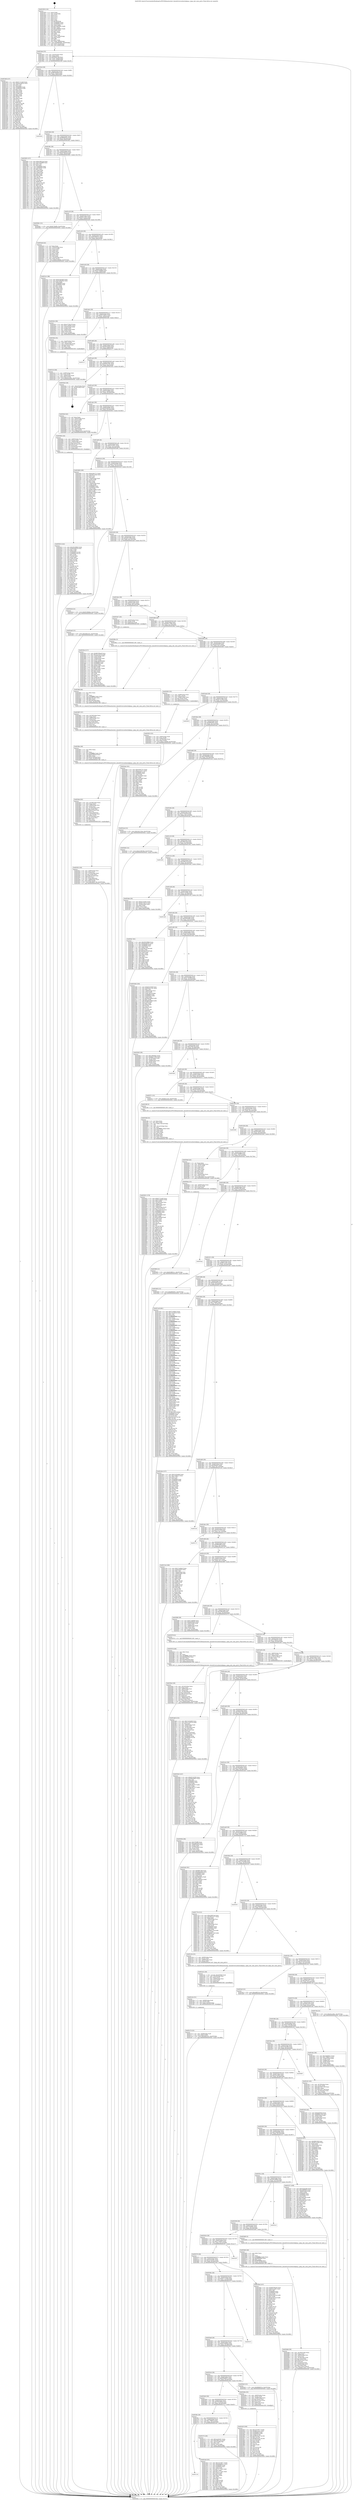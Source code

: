 digraph "0x401930" {
  label = "0x401930 (/mnt/c/Users/mathe/Desktop/tcc/POCII/binaries/extr_linuxdriversusbserialipaq.c_ipaq_calc_num_ports_Final-ollvm.out::main(0))"
  labelloc = "t"
  node[shape=record]

  Entry [label="",width=0.3,height=0.3,shape=circle,fillcolor=black,style=filled]
  "0x4019a4" [label="{
     0x4019a4 [32]\l
     | [instrs]\l
     &nbsp;&nbsp;0x4019a4 \<+6\>: mov -0xc0(%rbp),%eax\l
     &nbsp;&nbsp;0x4019aa \<+2\>: mov %eax,%ecx\l
     &nbsp;&nbsp;0x4019ac \<+6\>: sub $0x846b15f6,%ecx\l
     &nbsp;&nbsp;0x4019b2 \<+6\>: mov %eax,-0xd4(%rbp)\l
     &nbsp;&nbsp;0x4019b8 \<+6\>: mov %ecx,-0xd8(%rbp)\l
     &nbsp;&nbsp;0x4019be \<+6\>: je 000000000040256f \<main+0xc3f\>\l
  }"]
  "0x40256f" [label="{
     0x40256f [137]\l
     | [instrs]\l
     &nbsp;&nbsp;0x40256f \<+5\>: mov $0x61712a40,%eax\l
     &nbsp;&nbsp;0x402574 \<+5\>: mov $0xe910e620,%ecx\l
     &nbsp;&nbsp;0x402579 \<+2\>: mov $0x1,%dl\l
     &nbsp;&nbsp;0x40257b \<+2\>: xor %esi,%esi\l
     &nbsp;&nbsp;0x40257d \<+7\>: mov 0x406060,%edi\l
     &nbsp;&nbsp;0x402584 \<+8\>: mov 0x406064,%r8d\l
     &nbsp;&nbsp;0x40258c \<+3\>: sub $0x1,%esi\l
     &nbsp;&nbsp;0x40258f \<+3\>: mov %edi,%r9d\l
     &nbsp;&nbsp;0x402592 \<+3\>: add %esi,%r9d\l
     &nbsp;&nbsp;0x402595 \<+4\>: imul %r9d,%edi\l
     &nbsp;&nbsp;0x402599 \<+3\>: and $0x1,%edi\l
     &nbsp;&nbsp;0x40259c \<+3\>: cmp $0x0,%edi\l
     &nbsp;&nbsp;0x40259f \<+4\>: sete %r10b\l
     &nbsp;&nbsp;0x4025a3 \<+4\>: cmp $0xa,%r8d\l
     &nbsp;&nbsp;0x4025a7 \<+4\>: setl %r11b\l
     &nbsp;&nbsp;0x4025ab \<+3\>: mov %r10b,%bl\l
     &nbsp;&nbsp;0x4025ae \<+3\>: xor $0xff,%bl\l
     &nbsp;&nbsp;0x4025b1 \<+3\>: mov %r11b,%r14b\l
     &nbsp;&nbsp;0x4025b4 \<+4\>: xor $0xff,%r14b\l
     &nbsp;&nbsp;0x4025b8 \<+3\>: xor $0x0,%dl\l
     &nbsp;&nbsp;0x4025bb \<+3\>: mov %bl,%r15b\l
     &nbsp;&nbsp;0x4025be \<+4\>: and $0x0,%r15b\l
     &nbsp;&nbsp;0x4025c2 \<+3\>: and %dl,%r10b\l
     &nbsp;&nbsp;0x4025c5 \<+3\>: mov %r14b,%r12b\l
     &nbsp;&nbsp;0x4025c8 \<+4\>: and $0x0,%r12b\l
     &nbsp;&nbsp;0x4025cc \<+3\>: and %dl,%r11b\l
     &nbsp;&nbsp;0x4025cf \<+3\>: or %r10b,%r15b\l
     &nbsp;&nbsp;0x4025d2 \<+3\>: or %r11b,%r12b\l
     &nbsp;&nbsp;0x4025d5 \<+3\>: xor %r12b,%r15b\l
     &nbsp;&nbsp;0x4025d8 \<+3\>: or %r14b,%bl\l
     &nbsp;&nbsp;0x4025db \<+3\>: xor $0xff,%bl\l
     &nbsp;&nbsp;0x4025de \<+3\>: or $0x0,%dl\l
     &nbsp;&nbsp;0x4025e1 \<+2\>: and %dl,%bl\l
     &nbsp;&nbsp;0x4025e3 \<+3\>: or %bl,%r15b\l
     &nbsp;&nbsp;0x4025e6 \<+4\>: test $0x1,%r15b\l
     &nbsp;&nbsp;0x4025ea \<+3\>: cmovne %ecx,%eax\l
     &nbsp;&nbsp;0x4025ed \<+6\>: mov %eax,-0xc0(%rbp)\l
     &nbsp;&nbsp;0x4025f3 \<+5\>: jmp 000000000040363b \<main+0x1d0b\>\l
  }"]
  "0x4019c4" [label="{
     0x4019c4 [28]\l
     | [instrs]\l
     &nbsp;&nbsp;0x4019c4 \<+5\>: jmp 00000000004019c9 \<main+0x99\>\l
     &nbsp;&nbsp;0x4019c9 \<+6\>: mov -0xd4(%rbp),%eax\l
     &nbsp;&nbsp;0x4019cf \<+5\>: sub $0x88769ae9,%eax\l
     &nbsp;&nbsp;0x4019d4 \<+6\>: mov %eax,-0xdc(%rbp)\l
     &nbsp;&nbsp;0x4019da \<+6\>: je 000000000040343c \<main+0x1b0c\>\l
  }"]
  Exit [label="",width=0.3,height=0.3,shape=circle,fillcolor=black,style=filled,peripheries=2]
  "0x40343c" [label="{
     0x40343c\l
  }", style=dashed]
  "0x4019e0" [label="{
     0x4019e0 [28]\l
     | [instrs]\l
     &nbsp;&nbsp;0x4019e0 \<+5\>: jmp 00000000004019e5 \<main+0xb5\>\l
     &nbsp;&nbsp;0x4019e5 \<+6\>: mov -0xd4(%rbp),%eax\l
     &nbsp;&nbsp;0x4019eb \<+5\>: sub $0x88b6f52a,%eax\l
     &nbsp;&nbsp;0x4019f0 \<+6\>: mov %eax,-0xe0(%rbp)\l
     &nbsp;&nbsp;0x4019f6 \<+6\>: je 00000000004026f2 \<main+0xdc2\>\l
  }"]
  "0x4030f9" [label="{
     0x4030f9 [15]\l
     | [instrs]\l
     &nbsp;&nbsp;0x4030f9 \<+10\>: movl $0x918802c1,-0xc0(%rbp)\l
     &nbsp;&nbsp;0x403103 \<+5\>: jmp 000000000040363b \<main+0x1d0b\>\l
  }"]
  "0x4026f2" [label="{
     0x4026f2 [137]\l
     | [instrs]\l
     &nbsp;&nbsp;0x4026f2 \<+5\>: mov $0xe2d951fa,%eax\l
     &nbsp;&nbsp;0x4026f7 \<+5\>: mov $0x1ecbd8f9,%ecx\l
     &nbsp;&nbsp;0x4026fc \<+2\>: mov $0x1,%dl\l
     &nbsp;&nbsp;0x4026fe \<+2\>: xor %esi,%esi\l
     &nbsp;&nbsp;0x402700 \<+7\>: mov 0x406060,%edi\l
     &nbsp;&nbsp;0x402707 \<+8\>: mov 0x406064,%r8d\l
     &nbsp;&nbsp;0x40270f \<+3\>: sub $0x1,%esi\l
     &nbsp;&nbsp;0x402712 \<+3\>: mov %edi,%r9d\l
     &nbsp;&nbsp;0x402715 \<+3\>: add %esi,%r9d\l
     &nbsp;&nbsp;0x402718 \<+4\>: imul %r9d,%edi\l
     &nbsp;&nbsp;0x40271c \<+3\>: and $0x1,%edi\l
     &nbsp;&nbsp;0x40271f \<+3\>: cmp $0x0,%edi\l
     &nbsp;&nbsp;0x402722 \<+4\>: sete %r10b\l
     &nbsp;&nbsp;0x402726 \<+4\>: cmp $0xa,%r8d\l
     &nbsp;&nbsp;0x40272a \<+4\>: setl %r11b\l
     &nbsp;&nbsp;0x40272e \<+3\>: mov %r10b,%bl\l
     &nbsp;&nbsp;0x402731 \<+3\>: xor $0xff,%bl\l
     &nbsp;&nbsp;0x402734 \<+3\>: mov %r11b,%r14b\l
     &nbsp;&nbsp;0x402737 \<+4\>: xor $0xff,%r14b\l
     &nbsp;&nbsp;0x40273b \<+3\>: xor $0x1,%dl\l
     &nbsp;&nbsp;0x40273e \<+3\>: mov %bl,%r15b\l
     &nbsp;&nbsp;0x402741 \<+4\>: and $0xff,%r15b\l
     &nbsp;&nbsp;0x402745 \<+3\>: and %dl,%r10b\l
     &nbsp;&nbsp;0x402748 \<+3\>: mov %r14b,%r12b\l
     &nbsp;&nbsp;0x40274b \<+4\>: and $0xff,%r12b\l
     &nbsp;&nbsp;0x40274f \<+3\>: and %dl,%r11b\l
     &nbsp;&nbsp;0x402752 \<+3\>: or %r10b,%r15b\l
     &nbsp;&nbsp;0x402755 \<+3\>: or %r11b,%r12b\l
     &nbsp;&nbsp;0x402758 \<+3\>: xor %r12b,%r15b\l
     &nbsp;&nbsp;0x40275b \<+3\>: or %r14b,%bl\l
     &nbsp;&nbsp;0x40275e \<+3\>: xor $0xff,%bl\l
     &nbsp;&nbsp;0x402761 \<+3\>: or $0x1,%dl\l
     &nbsp;&nbsp;0x402764 \<+2\>: and %dl,%bl\l
     &nbsp;&nbsp;0x402766 \<+3\>: or %bl,%r15b\l
     &nbsp;&nbsp;0x402769 \<+4\>: test $0x1,%r15b\l
     &nbsp;&nbsp;0x40276d \<+3\>: cmovne %ecx,%eax\l
     &nbsp;&nbsp;0x402770 \<+6\>: mov %eax,-0xc0(%rbp)\l
     &nbsp;&nbsp;0x402776 \<+5\>: jmp 000000000040363b \<main+0x1d0b\>\l
  }"]
  "0x4019fc" [label="{
     0x4019fc [28]\l
     | [instrs]\l
     &nbsp;&nbsp;0x4019fc \<+5\>: jmp 0000000000401a01 \<main+0xd1\>\l
     &nbsp;&nbsp;0x401a01 \<+6\>: mov -0xd4(%rbp),%eax\l
     &nbsp;&nbsp;0x401a07 \<+5\>: sub $0x8a5b6916,%eax\l
     &nbsp;&nbsp;0x401a0c \<+6\>: mov %eax,-0xe4(%rbp)\l
     &nbsp;&nbsp;0x401a12 \<+6\>: je 00000000004030b1 \<main+0x1781\>\l
  }"]
  "0x403023" [label="{
     0x403023 [142]\l
     | [instrs]\l
     &nbsp;&nbsp;0x403023 \<+5\>: mov $0x565599b0,%edx\l
     &nbsp;&nbsp;0x403028 \<+5\>: mov $0x8a5b6916,%esi\l
     &nbsp;&nbsp;0x40302d \<+3\>: mov $0x1,%r8b\l
     &nbsp;&nbsp;0x403030 \<+3\>: xor %r9d,%r9d\l
     &nbsp;&nbsp;0x403033 \<+8\>: mov 0x406060,%r10d\l
     &nbsp;&nbsp;0x40303b \<+8\>: mov 0x406064,%r11d\l
     &nbsp;&nbsp;0x403043 \<+4\>: sub $0x1,%r9d\l
     &nbsp;&nbsp;0x403047 \<+3\>: mov %r10d,%ebx\l
     &nbsp;&nbsp;0x40304a \<+3\>: add %r9d,%ebx\l
     &nbsp;&nbsp;0x40304d \<+4\>: imul %ebx,%r10d\l
     &nbsp;&nbsp;0x403051 \<+4\>: and $0x1,%r10d\l
     &nbsp;&nbsp;0x403055 \<+4\>: cmp $0x0,%r10d\l
     &nbsp;&nbsp;0x403059 \<+4\>: sete %r14b\l
     &nbsp;&nbsp;0x40305d \<+4\>: cmp $0xa,%r11d\l
     &nbsp;&nbsp;0x403061 \<+4\>: setl %r15b\l
     &nbsp;&nbsp;0x403065 \<+3\>: mov %r14b,%r12b\l
     &nbsp;&nbsp;0x403068 \<+4\>: xor $0xff,%r12b\l
     &nbsp;&nbsp;0x40306c \<+3\>: mov %r15b,%r13b\l
     &nbsp;&nbsp;0x40306f \<+4\>: xor $0xff,%r13b\l
     &nbsp;&nbsp;0x403073 \<+4\>: xor $0x0,%r8b\l
     &nbsp;&nbsp;0x403077 \<+3\>: mov %r12b,%al\l
     &nbsp;&nbsp;0x40307a \<+2\>: and $0x0,%al\l
     &nbsp;&nbsp;0x40307c \<+3\>: and %r8b,%r14b\l
     &nbsp;&nbsp;0x40307f \<+3\>: mov %r13b,%cl\l
     &nbsp;&nbsp;0x403082 \<+3\>: and $0x0,%cl\l
     &nbsp;&nbsp;0x403085 \<+3\>: and %r8b,%r15b\l
     &nbsp;&nbsp;0x403088 \<+3\>: or %r14b,%al\l
     &nbsp;&nbsp;0x40308b \<+3\>: or %r15b,%cl\l
     &nbsp;&nbsp;0x40308e \<+2\>: xor %cl,%al\l
     &nbsp;&nbsp;0x403090 \<+3\>: or %r13b,%r12b\l
     &nbsp;&nbsp;0x403093 \<+4\>: xor $0xff,%r12b\l
     &nbsp;&nbsp;0x403097 \<+4\>: or $0x0,%r8b\l
     &nbsp;&nbsp;0x40309b \<+3\>: and %r8b,%r12b\l
     &nbsp;&nbsp;0x40309e \<+3\>: or %r12b,%al\l
     &nbsp;&nbsp;0x4030a1 \<+2\>: test $0x1,%al\l
     &nbsp;&nbsp;0x4030a3 \<+3\>: cmovne %esi,%edx\l
     &nbsp;&nbsp;0x4030a6 \<+6\>: mov %edx,-0xc0(%rbp)\l
     &nbsp;&nbsp;0x4030ac \<+5\>: jmp 000000000040363b \<main+0x1d0b\>\l
  }"]
  "0x4030b1" [label="{
     0x4030b1 [15]\l
     | [instrs]\l
     &nbsp;&nbsp;0x4030b1 \<+10\>: movl $0x9c76af64,-0xc0(%rbp)\l
     &nbsp;&nbsp;0x4030bb \<+5\>: jmp 000000000040363b \<main+0x1d0b\>\l
  }"]
  "0x401a18" [label="{
     0x401a18 [28]\l
     | [instrs]\l
     &nbsp;&nbsp;0x401a18 \<+5\>: jmp 0000000000401a1d \<main+0xed\>\l
     &nbsp;&nbsp;0x401a1d \<+6\>: mov -0xd4(%rbp),%eax\l
     &nbsp;&nbsp;0x401a23 \<+5\>: sub $0x8d11c8c2,%eax\l
     &nbsp;&nbsp;0x401a28 \<+6\>: mov %eax,-0xe8(%rbp)\l
     &nbsp;&nbsp;0x401a2e \<+6\>: je 0000000000402bc8 \<main+0x1298\>\l
  }"]
  "0x402d2f" [label="{
     0x402d2f [100]\l
     | [instrs]\l
     &nbsp;&nbsp;0x402d2f \<+5\>: mov $0x7d7cb977,%edx\l
     &nbsp;&nbsp;0x402d34 \<+5\>: mov $0xf821ca51,%esi\l
     &nbsp;&nbsp;0x402d39 \<+8\>: mov 0x406060,%r8d\l
     &nbsp;&nbsp;0x402d41 \<+8\>: mov 0x406064,%r9d\l
     &nbsp;&nbsp;0x402d49 \<+3\>: mov %r8d,%r10d\l
     &nbsp;&nbsp;0x402d4c \<+7\>: add $0x9932ecf7,%r10d\l
     &nbsp;&nbsp;0x402d53 \<+4\>: sub $0x1,%r10d\l
     &nbsp;&nbsp;0x402d57 \<+7\>: sub $0x9932ecf7,%r10d\l
     &nbsp;&nbsp;0x402d5e \<+4\>: imul %r10d,%r8d\l
     &nbsp;&nbsp;0x402d62 \<+4\>: and $0x1,%r8d\l
     &nbsp;&nbsp;0x402d66 \<+4\>: cmp $0x0,%r8d\l
     &nbsp;&nbsp;0x402d6a \<+4\>: sete %r11b\l
     &nbsp;&nbsp;0x402d6e \<+4\>: cmp $0xa,%r9d\l
     &nbsp;&nbsp;0x402d72 \<+3\>: setl %bl\l
     &nbsp;&nbsp;0x402d75 \<+3\>: mov %r11b,%r14b\l
     &nbsp;&nbsp;0x402d78 \<+3\>: and %bl,%r14b\l
     &nbsp;&nbsp;0x402d7b \<+3\>: xor %bl,%r11b\l
     &nbsp;&nbsp;0x402d7e \<+3\>: or %r11b,%r14b\l
     &nbsp;&nbsp;0x402d81 \<+4\>: test $0x1,%r14b\l
     &nbsp;&nbsp;0x402d85 \<+3\>: cmovne %esi,%edx\l
     &nbsp;&nbsp;0x402d88 \<+6\>: mov %edx,-0xc0(%rbp)\l
     &nbsp;&nbsp;0x402d8e \<+5\>: jmp 000000000040363b \<main+0x1d0b\>\l
  }"]
  "0x402bc8" [label="{
     0x402bc8 [42]\l
     | [instrs]\l
     &nbsp;&nbsp;0x402bc8 \<+2\>: xor %eax,%eax\l
     &nbsp;&nbsp;0x402bca \<+4\>: mov -0x58(%rbp),%rcx\l
     &nbsp;&nbsp;0x402bce \<+2\>: mov (%rcx),%edx\l
     &nbsp;&nbsp;0x402bd0 \<+2\>: mov %eax,%esi\l
     &nbsp;&nbsp;0x402bd2 \<+2\>: sub %edx,%esi\l
     &nbsp;&nbsp;0x402bd4 \<+2\>: mov %eax,%edx\l
     &nbsp;&nbsp;0x402bd6 \<+3\>: sub $0x1,%edx\l
     &nbsp;&nbsp;0x402bd9 \<+2\>: add %edx,%esi\l
     &nbsp;&nbsp;0x402bdb \<+2\>: sub %esi,%eax\l
     &nbsp;&nbsp;0x402bdd \<+4\>: mov -0x58(%rbp),%rcx\l
     &nbsp;&nbsp;0x402be1 \<+2\>: mov %eax,(%rcx)\l
     &nbsp;&nbsp;0x402be3 \<+10\>: movl $0x92208dbd,-0xc0(%rbp)\l
     &nbsp;&nbsp;0x402bed \<+5\>: jmp 000000000040363b \<main+0x1d0b\>\l
  }"]
  "0x401a34" [label="{
     0x401a34 [28]\l
     | [instrs]\l
     &nbsp;&nbsp;0x401a34 \<+5\>: jmp 0000000000401a39 \<main+0x109\>\l
     &nbsp;&nbsp;0x401a39 \<+6\>: mov -0xd4(%rbp),%eax\l
     &nbsp;&nbsp;0x401a3f \<+5\>: sub $0x918802c1,%eax\l
     &nbsp;&nbsp;0x401a44 \<+6\>: mov %eax,-0xec(%rbp)\l
     &nbsp;&nbsp;0x401a4a \<+6\>: je 00000000004031e1 \<main+0x18b1\>\l
  }"]
  "0x402118" [label="{
     0x402118\l
  }", style=dashed]
  "0x4031e1" [label="{
     0x4031e1 [86]\l
     | [instrs]\l
     &nbsp;&nbsp;0x4031e1 \<+5\>: mov $0x41b4ce60,%eax\l
     &nbsp;&nbsp;0x4031e6 \<+5\>: mov $0x55d8a94e,%ecx\l
     &nbsp;&nbsp;0x4031eb \<+2\>: xor %edx,%edx\l
     &nbsp;&nbsp;0x4031ed \<+7\>: mov 0x406060,%esi\l
     &nbsp;&nbsp;0x4031f4 \<+7\>: mov 0x406064,%edi\l
     &nbsp;&nbsp;0x4031fb \<+3\>: sub $0x1,%edx\l
     &nbsp;&nbsp;0x4031fe \<+3\>: mov %esi,%r8d\l
     &nbsp;&nbsp;0x403201 \<+3\>: add %edx,%r8d\l
     &nbsp;&nbsp;0x403204 \<+4\>: imul %r8d,%esi\l
     &nbsp;&nbsp;0x403208 \<+3\>: and $0x1,%esi\l
     &nbsp;&nbsp;0x40320b \<+3\>: cmp $0x0,%esi\l
     &nbsp;&nbsp;0x40320e \<+4\>: sete %r9b\l
     &nbsp;&nbsp;0x403212 \<+3\>: cmp $0xa,%edi\l
     &nbsp;&nbsp;0x403215 \<+4\>: setl %r10b\l
     &nbsp;&nbsp;0x403219 \<+3\>: mov %r9b,%r11b\l
     &nbsp;&nbsp;0x40321c \<+3\>: and %r10b,%r11b\l
     &nbsp;&nbsp;0x40321f \<+3\>: xor %r10b,%r9b\l
     &nbsp;&nbsp;0x403222 \<+3\>: or %r9b,%r11b\l
     &nbsp;&nbsp;0x403225 \<+4\>: test $0x1,%r11b\l
     &nbsp;&nbsp;0x403229 \<+3\>: cmovne %ecx,%eax\l
     &nbsp;&nbsp;0x40322c \<+6\>: mov %eax,-0xc0(%rbp)\l
     &nbsp;&nbsp;0x403232 \<+5\>: jmp 000000000040363b \<main+0x1d0b\>\l
  }"]
  "0x401a50" [label="{
     0x401a50 [28]\l
     | [instrs]\l
     &nbsp;&nbsp;0x401a50 \<+5\>: jmp 0000000000401a55 \<main+0x125\>\l
     &nbsp;&nbsp;0x401a55 \<+6\>: mov -0xd4(%rbp),%eax\l
     &nbsp;&nbsp;0x401a5b \<+5\>: sub $0x92208dbd,%eax\l
     &nbsp;&nbsp;0x401a60 \<+6\>: mov %eax,-0xf0(%rbp)\l
     &nbsp;&nbsp;0x401a66 \<+6\>: je 0000000000402b3c \<main+0x120c\>\l
  }"]
  "0x402cb3" [label="{
     0x402cb3 [91]\l
     | [instrs]\l
     &nbsp;&nbsp;0x402cb3 \<+5\>: mov $0x7d7cb977,%eax\l
     &nbsp;&nbsp;0x402cb8 \<+5\>: mov $0x638a6b21,%ecx\l
     &nbsp;&nbsp;0x402cbd \<+7\>: mov 0x406060,%edx\l
     &nbsp;&nbsp;0x402cc4 \<+7\>: mov 0x406064,%esi\l
     &nbsp;&nbsp;0x402ccb \<+2\>: mov %edx,%edi\l
     &nbsp;&nbsp;0x402ccd \<+6\>: sub $0x7c772c61,%edi\l
     &nbsp;&nbsp;0x402cd3 \<+3\>: sub $0x1,%edi\l
     &nbsp;&nbsp;0x402cd6 \<+6\>: add $0x7c772c61,%edi\l
     &nbsp;&nbsp;0x402cdc \<+3\>: imul %edi,%edx\l
     &nbsp;&nbsp;0x402cdf \<+3\>: and $0x1,%edx\l
     &nbsp;&nbsp;0x402ce2 \<+3\>: cmp $0x0,%edx\l
     &nbsp;&nbsp;0x402ce5 \<+4\>: sete %r8b\l
     &nbsp;&nbsp;0x402ce9 \<+3\>: cmp $0xa,%esi\l
     &nbsp;&nbsp;0x402cec \<+4\>: setl %r9b\l
     &nbsp;&nbsp;0x402cf0 \<+3\>: mov %r8b,%r10b\l
     &nbsp;&nbsp;0x402cf3 \<+3\>: and %r9b,%r10b\l
     &nbsp;&nbsp;0x402cf6 \<+3\>: xor %r9b,%r8b\l
     &nbsp;&nbsp;0x402cf9 \<+3\>: or %r8b,%r10b\l
     &nbsp;&nbsp;0x402cfc \<+4\>: test $0x1,%r10b\l
     &nbsp;&nbsp;0x402d00 \<+3\>: cmovne %ecx,%eax\l
     &nbsp;&nbsp;0x402d03 \<+6\>: mov %eax,-0xc0(%rbp)\l
     &nbsp;&nbsp;0x402d09 \<+5\>: jmp 000000000040363b \<main+0x1d0b\>\l
  }"]
  "0x402b3c" [label="{
     0x402b3c [36]\l
     | [instrs]\l
     &nbsp;&nbsp;0x402b3c \<+5\>: mov $0xc3726a19,%eax\l
     &nbsp;&nbsp;0x402b41 \<+5\>: mov $0x57c8e8ec,%ecx\l
     &nbsp;&nbsp;0x402b46 \<+4\>: mov -0x58(%rbp),%rdx\l
     &nbsp;&nbsp;0x402b4a \<+2\>: mov (%rdx),%esi\l
     &nbsp;&nbsp;0x402b4c \<+4\>: mov -0x60(%rbp),%rdx\l
     &nbsp;&nbsp;0x402b50 \<+2\>: cmp (%rdx),%esi\l
     &nbsp;&nbsp;0x402b52 \<+3\>: cmovl %ecx,%eax\l
     &nbsp;&nbsp;0x402b55 \<+6\>: mov %eax,-0xc0(%rbp)\l
     &nbsp;&nbsp;0x402b5b \<+5\>: jmp 000000000040363b \<main+0x1d0b\>\l
  }"]
  "0x401a6c" [label="{
     0x401a6c [28]\l
     | [instrs]\l
     &nbsp;&nbsp;0x401a6c \<+5\>: jmp 0000000000401a71 \<main+0x141\>\l
     &nbsp;&nbsp;0x401a71 \<+6\>: mov -0xd4(%rbp),%eax\l
     &nbsp;&nbsp;0x401a77 \<+5\>: sub $0x93729e22,%eax\l
     &nbsp;&nbsp;0x401a7c \<+6\>: mov %eax,-0xf4(%rbp)\l
     &nbsp;&nbsp;0x401a82 \<+6\>: je 00000000004024fc \<main+0xbcc\>\l
  }"]
  "0x402c73" [label="{
     0x402c73 [25]\l
     | [instrs]\l
     &nbsp;&nbsp;0x402c73 \<+4\>: mov -0x48(%rbp),%rdi\l
     &nbsp;&nbsp;0x402c77 \<+6\>: movl $0x0,(%rdi)\l
     &nbsp;&nbsp;0x402c7d \<+10\>: movl $0x3efe1e52,-0xc0(%rbp)\l
     &nbsp;&nbsp;0x402c87 \<+5\>: jmp 000000000040363b \<main+0x1d0b\>\l
  }"]
  "0x4024fc" [label="{
     0x4024fc [35]\l
     | [instrs]\l
     &nbsp;&nbsp;0x4024fc \<+7\>: mov -0xa0(%rbp),%rax\l
     &nbsp;&nbsp;0x402503 \<+6\>: movl $0x1,(%rax)\l
     &nbsp;&nbsp;0x402509 \<+7\>: mov -0xa0(%rbp),%rax\l
     &nbsp;&nbsp;0x402510 \<+3\>: movslq (%rax),%rax\l
     &nbsp;&nbsp;0x402513 \<+4\>: shl $0x2,%rax\l
     &nbsp;&nbsp;0x402517 \<+3\>: mov %rax,%rdi\l
     &nbsp;&nbsp;0x40251a \<+5\>: call 0000000000401050 \<malloc@plt\>\l
     | [calls]\l
     &nbsp;&nbsp;0x401050 \{1\} (unknown)\l
  }"]
  "0x401a88" [label="{
     0x401a88 [28]\l
     | [instrs]\l
     &nbsp;&nbsp;0x401a88 \<+5\>: jmp 0000000000401a8d \<main+0x15d\>\l
     &nbsp;&nbsp;0x401a8d \<+6\>: mov -0xd4(%rbp),%eax\l
     &nbsp;&nbsp;0x401a93 \<+5\>: sub $0x94a24f18,%eax\l
     &nbsp;&nbsp;0x401a98 \<+6\>: mov %eax,-0xf8(%rbp)\l
     &nbsp;&nbsp;0x401a9e \<+6\>: je 0000000000403117 \<main+0x17e7\>\l
  }"]
  "0x402c5e" [label="{
     0x402c5e [21]\l
     | [instrs]\l
     &nbsp;&nbsp;0x402c5e \<+7\>: mov -0x98(%rbp),%rdi\l
     &nbsp;&nbsp;0x402c65 \<+3\>: mov (%rdi),%rdi\l
     &nbsp;&nbsp;0x402c68 \<+6\>: mov %eax,-0x204(%rbp)\l
     &nbsp;&nbsp;0x402c6e \<+5\>: call 0000000000401030 \<free@plt\>\l
     | [calls]\l
     &nbsp;&nbsp;0x401030 \{1\} (unknown)\l
  }"]
  "0x403117" [label="{
     0x403117\l
  }", style=dashed]
  "0x401aa4" [label="{
     0x401aa4 [28]\l
     | [instrs]\l
     &nbsp;&nbsp;0x401aa4 \<+5\>: jmp 0000000000401aa9 \<main+0x179\>\l
     &nbsp;&nbsp;0x401aa9 \<+6\>: mov -0xd4(%rbp),%eax\l
     &nbsp;&nbsp;0x401aaf \<+5\>: sub $0x95952781,%eax\l
     &nbsp;&nbsp;0x401ab4 \<+6\>: mov %eax,-0xfc(%rbp)\l
     &nbsp;&nbsp;0x401aba \<+6\>: je 00000000004033e5 \<main+0x1ab5\>\l
  }"]
  "0x402c41" [label="{
     0x402c41 [29]\l
     | [instrs]\l
     &nbsp;&nbsp;0x402c41 \<+10\>: movabs $0x4040b6,%rdi\l
     &nbsp;&nbsp;0x402c4b \<+4\>: mov -0x50(%rbp),%rsi\l
     &nbsp;&nbsp;0x402c4f \<+2\>: mov %eax,(%rsi)\l
     &nbsp;&nbsp;0x402c51 \<+4\>: mov -0x50(%rbp),%rsi\l
     &nbsp;&nbsp;0x402c55 \<+2\>: mov (%rsi),%esi\l
     &nbsp;&nbsp;0x402c57 \<+2\>: mov $0x0,%al\l
     &nbsp;&nbsp;0x402c59 \<+5\>: call 0000000000401040 \<printf@plt\>\l
     | [calls]\l
     &nbsp;&nbsp;0x401040 \{1\} (unknown)\l
  }"]
  "0x4033e5" [label="{
     0x4033e5 [18]\l
     | [instrs]\l
     &nbsp;&nbsp;0x4033e5 \<+3\>: mov -0x2c(%rbp),%eax\l
     &nbsp;&nbsp;0x4033e8 \<+4\>: lea -0x28(%rbp),%rsp\l
     &nbsp;&nbsp;0x4033ec \<+1\>: pop %rbx\l
     &nbsp;&nbsp;0x4033ed \<+2\>: pop %r12\l
     &nbsp;&nbsp;0x4033ef \<+2\>: pop %r13\l
     &nbsp;&nbsp;0x4033f1 \<+2\>: pop %r14\l
     &nbsp;&nbsp;0x4033f3 \<+2\>: pop %r15\l
     &nbsp;&nbsp;0x4033f5 \<+1\>: pop %rbp\l
     &nbsp;&nbsp;0x4033f6 \<+1\>: ret\l
  }"]
  "0x401ac0" [label="{
     0x401ac0 [28]\l
     | [instrs]\l
     &nbsp;&nbsp;0x401ac0 \<+5\>: jmp 0000000000401ac5 \<main+0x195\>\l
     &nbsp;&nbsp;0x401ac5 \<+6\>: mov -0xd4(%rbp),%eax\l
     &nbsp;&nbsp;0x401acb \<+5\>: sub $0x9c76af64,%eax\l
     &nbsp;&nbsp;0x401ad0 \<+6\>: mov %eax,-0x100(%rbp)\l
     &nbsp;&nbsp;0x401ad6 \<+6\>: je 00000000004030c0 \<main+0x1790\>\l
  }"]
  "0x402b8d" [label="{
     0x402b8d [59]\l
     | [instrs]\l
     &nbsp;&nbsp;0x402b8d \<+6\>: mov -0x200(%rbp),%ecx\l
     &nbsp;&nbsp;0x402b93 \<+3\>: imul %eax,%ecx\l
     &nbsp;&nbsp;0x402b96 \<+4\>: mov -0x80(%rbp),%rsi\l
     &nbsp;&nbsp;0x402b9a \<+3\>: mov (%rsi),%rsi\l
     &nbsp;&nbsp;0x402b9d \<+4\>: mov -0x78(%rbp),%rdi\l
     &nbsp;&nbsp;0x402ba1 \<+3\>: movslq (%rdi),%rdi\l
     &nbsp;&nbsp;0x402ba4 \<+4\>: imul $0x18,%rdi,%rdi\l
     &nbsp;&nbsp;0x402ba8 \<+3\>: add %rdi,%rsi\l
     &nbsp;&nbsp;0x402bab \<+4\>: mov 0x10(%rsi),%rsi\l
     &nbsp;&nbsp;0x402baf \<+4\>: mov -0x58(%rbp),%rdi\l
     &nbsp;&nbsp;0x402bb3 \<+3\>: movslq (%rdi),%rdi\l
     &nbsp;&nbsp;0x402bb6 \<+3\>: mov %ecx,(%rsi,%rdi,4)\l
     &nbsp;&nbsp;0x402bb9 \<+10\>: movl $0x8d11c8c2,-0xc0(%rbp)\l
     &nbsp;&nbsp;0x402bc3 \<+5\>: jmp 000000000040363b \<main+0x1d0b\>\l
  }"]
  "0x4030c0" [label="{
     0x4030c0 [42]\l
     | [instrs]\l
     &nbsp;&nbsp;0x4030c0 \<+2\>: xor %eax,%eax\l
     &nbsp;&nbsp;0x4030c2 \<+4\>: mov -0x40(%rbp),%rcx\l
     &nbsp;&nbsp;0x4030c6 \<+2\>: mov (%rcx),%edx\l
     &nbsp;&nbsp;0x4030c8 \<+2\>: mov %eax,%esi\l
     &nbsp;&nbsp;0x4030ca \<+2\>: sub %edx,%esi\l
     &nbsp;&nbsp;0x4030cc \<+2\>: mov %eax,%edx\l
     &nbsp;&nbsp;0x4030ce \<+3\>: sub $0x1,%edx\l
     &nbsp;&nbsp;0x4030d1 \<+2\>: add %edx,%esi\l
     &nbsp;&nbsp;0x4030d3 \<+2\>: sub %esi,%eax\l
     &nbsp;&nbsp;0x4030d5 \<+4\>: mov -0x40(%rbp),%rcx\l
     &nbsp;&nbsp;0x4030d9 \<+2\>: mov %eax,(%rcx)\l
     &nbsp;&nbsp;0x4030db \<+10\>: movl $0xbb15cc4,-0xc0(%rbp)\l
     &nbsp;&nbsp;0x4030e5 \<+5\>: jmp 000000000040363b \<main+0x1d0b\>\l
  }"]
  "0x401adc" [label="{
     0x401adc [28]\l
     | [instrs]\l
     &nbsp;&nbsp;0x401adc \<+5\>: jmp 0000000000401ae1 \<main+0x1b1\>\l
     &nbsp;&nbsp;0x401ae1 \<+6\>: mov -0xd4(%rbp),%eax\l
     &nbsp;&nbsp;0x401ae7 \<+5\>: sub $0x9e56d202,%eax\l
     &nbsp;&nbsp;0x401aec \<+6\>: mov %eax,-0x104(%rbp)\l
     &nbsp;&nbsp;0x401af2 \<+6\>: je 0000000000403002 \<main+0x16d2\>\l
  }"]
  "0x402b65" [label="{
     0x402b65 [40]\l
     | [instrs]\l
     &nbsp;&nbsp;0x402b65 \<+5\>: mov $0x2,%ecx\l
     &nbsp;&nbsp;0x402b6a \<+1\>: cltd\l
     &nbsp;&nbsp;0x402b6b \<+2\>: idiv %ecx\l
     &nbsp;&nbsp;0x402b6d \<+6\>: imul $0xfffffffe,%edx,%ecx\l
     &nbsp;&nbsp;0x402b73 \<+6\>: sub $0xf69998fd,%ecx\l
     &nbsp;&nbsp;0x402b79 \<+3\>: add $0x1,%ecx\l
     &nbsp;&nbsp;0x402b7c \<+6\>: add $0xf69998fd,%ecx\l
     &nbsp;&nbsp;0x402b82 \<+6\>: mov %ecx,-0x200(%rbp)\l
     &nbsp;&nbsp;0x402b88 \<+5\>: call 0000000000401160 \<next_i\>\l
     | [calls]\l
     &nbsp;&nbsp;0x401160 \{1\} (/mnt/c/Users/mathe/Desktop/tcc/POCII/binaries/extr_linuxdriversusbserialipaq.c_ipaq_calc_num_ports_Final-ollvm.out::next_i)\l
  }"]
  "0x403002" [label="{
     0x403002 [33]\l
     | [instrs]\l
     &nbsp;&nbsp;0x403002 \<+4\>: mov -0x80(%rbp),%rax\l
     &nbsp;&nbsp;0x403006 \<+3\>: mov (%rax),%rax\l
     &nbsp;&nbsp;0x403009 \<+4\>: mov -0x40(%rbp),%rcx\l
     &nbsp;&nbsp;0x40300d \<+3\>: movslq (%rcx),%rcx\l
     &nbsp;&nbsp;0x403010 \<+4\>: imul $0x18,%rcx,%rcx\l
     &nbsp;&nbsp;0x403014 \<+3\>: add %rcx,%rax\l
     &nbsp;&nbsp;0x403017 \<+4\>: mov 0x10(%rax),%rax\l
     &nbsp;&nbsp;0x40301b \<+3\>: mov %rax,%rdi\l
     &nbsp;&nbsp;0x40301e \<+5\>: call 0000000000401030 \<free@plt\>\l
     | [calls]\l
     &nbsp;&nbsp;0x401030 \{1\} (unknown)\l
  }"]
  "0x401af8" [label="{
     0x401af8 [28]\l
     | [instrs]\l
     &nbsp;&nbsp;0x401af8 \<+5\>: jmp 0000000000401afd \<main+0x1cd\>\l
     &nbsp;&nbsp;0x401afd \<+6\>: mov -0xd4(%rbp),%eax\l
     &nbsp;&nbsp;0x401b03 \<+5\>: sub $0xa1222f77,%eax\l
     &nbsp;&nbsp;0x401b08 \<+6\>: mov %eax,-0x108(%rbp)\l
     &nbsp;&nbsp;0x401b0e \<+6\>: je 0000000000402dfd \<main+0x14cd\>\l
  }"]
  "0x402ab0" [label="{
     0x402ab0 [125]\l
     | [instrs]\l
     &nbsp;&nbsp;0x402ab0 \<+5\>: mov $0x2142abdb,%ecx\l
     &nbsp;&nbsp;0x402ab5 \<+5\>: mov $0xa7434254,%edx\l
     &nbsp;&nbsp;0x402aba \<+2\>: xor %esi,%esi\l
     &nbsp;&nbsp;0x402abc \<+4\>: mov -0x80(%rbp),%rdi\l
     &nbsp;&nbsp;0x402ac0 \<+3\>: mov (%rdi),%rdi\l
     &nbsp;&nbsp;0x402ac3 \<+4\>: mov -0x78(%rbp),%r8\l
     &nbsp;&nbsp;0x402ac7 \<+3\>: movslq (%r8),%r8\l
     &nbsp;&nbsp;0x402aca \<+4\>: imul $0x18,%r8,%r8\l
     &nbsp;&nbsp;0x402ace \<+3\>: add %r8,%rdi\l
     &nbsp;&nbsp;0x402ad1 \<+4\>: mov %rax,0x10(%rdi)\l
     &nbsp;&nbsp;0x402ad5 \<+4\>: mov -0x58(%rbp),%rax\l
     &nbsp;&nbsp;0x402ad9 \<+6\>: movl $0x0,(%rax)\l
     &nbsp;&nbsp;0x402adf \<+8\>: mov 0x406060,%r9d\l
     &nbsp;&nbsp;0x402ae7 \<+8\>: mov 0x406064,%r10d\l
     &nbsp;&nbsp;0x402aef \<+3\>: sub $0x1,%esi\l
     &nbsp;&nbsp;0x402af2 \<+3\>: mov %r9d,%r11d\l
     &nbsp;&nbsp;0x402af5 \<+3\>: add %esi,%r11d\l
     &nbsp;&nbsp;0x402af8 \<+4\>: imul %r11d,%r9d\l
     &nbsp;&nbsp;0x402afc \<+4\>: and $0x1,%r9d\l
     &nbsp;&nbsp;0x402b00 \<+4\>: cmp $0x0,%r9d\l
     &nbsp;&nbsp;0x402b04 \<+3\>: sete %bl\l
     &nbsp;&nbsp;0x402b07 \<+4\>: cmp $0xa,%r10d\l
     &nbsp;&nbsp;0x402b0b \<+4\>: setl %r14b\l
     &nbsp;&nbsp;0x402b0f \<+3\>: mov %bl,%r15b\l
     &nbsp;&nbsp;0x402b12 \<+3\>: and %r14b,%r15b\l
     &nbsp;&nbsp;0x402b15 \<+3\>: xor %r14b,%bl\l
     &nbsp;&nbsp;0x402b18 \<+3\>: or %bl,%r15b\l
     &nbsp;&nbsp;0x402b1b \<+4\>: test $0x1,%r15b\l
     &nbsp;&nbsp;0x402b1f \<+3\>: cmovne %edx,%ecx\l
     &nbsp;&nbsp;0x402b22 \<+6\>: mov %ecx,-0xc0(%rbp)\l
     &nbsp;&nbsp;0x402b28 \<+5\>: jmp 000000000040363b \<main+0x1d0b\>\l
  }"]
  "0x402dfd" [label="{
     0x402dfd [169]\l
     | [instrs]\l
     &nbsp;&nbsp;0x402dfd \<+5\>: mov $0xea5b5721,%eax\l
     &nbsp;&nbsp;0x402e02 \<+5\>: mov $0xae873c6a,%ecx\l
     &nbsp;&nbsp;0x402e07 \<+2\>: mov $0x1,%dl\l
     &nbsp;&nbsp;0x402e09 \<+2\>: xor %esi,%esi\l
     &nbsp;&nbsp;0x402e0b \<+4\>: mov -0x48(%rbp),%rdi\l
     &nbsp;&nbsp;0x402e0f \<+3\>: mov (%rdi),%r8d\l
     &nbsp;&nbsp;0x402e12 \<+3\>: sub $0x1,%esi\l
     &nbsp;&nbsp;0x402e15 \<+3\>: sub %esi,%r8d\l
     &nbsp;&nbsp;0x402e18 \<+4\>: mov -0x48(%rbp),%rdi\l
     &nbsp;&nbsp;0x402e1c \<+3\>: mov %r8d,(%rdi)\l
     &nbsp;&nbsp;0x402e1f \<+7\>: mov 0x406060,%esi\l
     &nbsp;&nbsp;0x402e26 \<+8\>: mov 0x406064,%r8d\l
     &nbsp;&nbsp;0x402e2e \<+3\>: mov %esi,%r9d\l
     &nbsp;&nbsp;0x402e31 \<+7\>: sub $0x6b726805,%r9d\l
     &nbsp;&nbsp;0x402e38 \<+4\>: sub $0x1,%r9d\l
     &nbsp;&nbsp;0x402e3c \<+7\>: add $0x6b726805,%r9d\l
     &nbsp;&nbsp;0x402e43 \<+4\>: imul %r9d,%esi\l
     &nbsp;&nbsp;0x402e47 \<+3\>: and $0x1,%esi\l
     &nbsp;&nbsp;0x402e4a \<+3\>: cmp $0x0,%esi\l
     &nbsp;&nbsp;0x402e4d \<+4\>: sete %r10b\l
     &nbsp;&nbsp;0x402e51 \<+4\>: cmp $0xa,%r8d\l
     &nbsp;&nbsp;0x402e55 \<+4\>: setl %r11b\l
     &nbsp;&nbsp;0x402e59 \<+3\>: mov %r10b,%bl\l
     &nbsp;&nbsp;0x402e5c \<+3\>: xor $0xff,%bl\l
     &nbsp;&nbsp;0x402e5f \<+3\>: mov %r11b,%r14b\l
     &nbsp;&nbsp;0x402e62 \<+4\>: xor $0xff,%r14b\l
     &nbsp;&nbsp;0x402e66 \<+3\>: xor $0x0,%dl\l
     &nbsp;&nbsp;0x402e69 \<+3\>: mov %bl,%r15b\l
     &nbsp;&nbsp;0x402e6c \<+4\>: and $0x0,%r15b\l
     &nbsp;&nbsp;0x402e70 \<+3\>: and %dl,%r10b\l
     &nbsp;&nbsp;0x402e73 \<+3\>: mov %r14b,%r12b\l
     &nbsp;&nbsp;0x402e76 \<+4\>: and $0x0,%r12b\l
     &nbsp;&nbsp;0x402e7a \<+3\>: and %dl,%r11b\l
     &nbsp;&nbsp;0x402e7d \<+3\>: or %r10b,%r15b\l
     &nbsp;&nbsp;0x402e80 \<+3\>: or %r11b,%r12b\l
     &nbsp;&nbsp;0x402e83 \<+3\>: xor %r12b,%r15b\l
     &nbsp;&nbsp;0x402e86 \<+3\>: or %r14b,%bl\l
     &nbsp;&nbsp;0x402e89 \<+3\>: xor $0xff,%bl\l
     &nbsp;&nbsp;0x402e8c \<+3\>: or $0x0,%dl\l
     &nbsp;&nbsp;0x402e8f \<+2\>: and %dl,%bl\l
     &nbsp;&nbsp;0x402e91 \<+3\>: or %bl,%r15b\l
     &nbsp;&nbsp;0x402e94 \<+4\>: test $0x1,%r15b\l
     &nbsp;&nbsp;0x402e98 \<+3\>: cmovne %ecx,%eax\l
     &nbsp;&nbsp;0x402e9b \<+6\>: mov %eax,-0xc0(%rbp)\l
     &nbsp;&nbsp;0x402ea1 \<+5\>: jmp 000000000040363b \<main+0x1d0b\>\l
  }"]
  "0x401b14" [label="{
     0x401b14 [28]\l
     | [instrs]\l
     &nbsp;&nbsp;0x401b14 \<+5\>: jmp 0000000000401b19 \<main+0x1e9\>\l
     &nbsp;&nbsp;0x401b19 \<+6\>: mov -0xd4(%rbp),%eax\l
     &nbsp;&nbsp;0x401b1f \<+5\>: sub $0xa7434254,%eax\l
     &nbsp;&nbsp;0x401b24 \<+6\>: mov %eax,-0x10c(%rbp)\l
     &nbsp;&nbsp;0x401b2a \<+6\>: je 0000000000402b2d \<main+0x11fd\>\l
  }"]
  "0x4029a5" [label="{
     0x4029a5 [59]\l
     | [instrs]\l
     &nbsp;&nbsp;0x4029a5 \<+6\>: mov -0x1fc(%rbp),%ecx\l
     &nbsp;&nbsp;0x4029ab \<+3\>: imul %eax,%ecx\l
     &nbsp;&nbsp;0x4029ae \<+4\>: mov -0x80(%rbp),%rsi\l
     &nbsp;&nbsp;0x4029b2 \<+3\>: mov (%rsi),%rsi\l
     &nbsp;&nbsp;0x4029b5 \<+4\>: mov -0x78(%rbp),%rdi\l
     &nbsp;&nbsp;0x4029b9 \<+3\>: movslq (%rdi),%rdi\l
     &nbsp;&nbsp;0x4029bc \<+4\>: imul $0x18,%rdi,%rdi\l
     &nbsp;&nbsp;0x4029c0 \<+3\>: add %rdi,%rsi\l
     &nbsp;&nbsp;0x4029c3 \<+4\>: mov 0x8(%rsi),%rsi\l
     &nbsp;&nbsp;0x4029c7 \<+4\>: mov -0x68(%rbp),%rdi\l
     &nbsp;&nbsp;0x4029cb \<+3\>: movslq (%rdi),%rdi\l
     &nbsp;&nbsp;0x4029ce \<+3\>: mov %ecx,(%rsi,%rdi,4)\l
     &nbsp;&nbsp;0x4029d1 \<+10\>: movl $0xf03cdde2,-0xc0(%rbp)\l
     &nbsp;&nbsp;0x4029db \<+5\>: jmp 000000000040363b \<main+0x1d0b\>\l
  }"]
  "0x402b2d" [label="{
     0x402b2d [15]\l
     | [instrs]\l
     &nbsp;&nbsp;0x402b2d \<+10\>: movl $0x92208dbd,-0xc0(%rbp)\l
     &nbsp;&nbsp;0x402b37 \<+5\>: jmp 000000000040363b \<main+0x1d0b\>\l
  }"]
  "0x401b30" [label="{
     0x401b30 [28]\l
     | [instrs]\l
     &nbsp;&nbsp;0x401b30 \<+5\>: jmp 0000000000401b35 \<main+0x205\>\l
     &nbsp;&nbsp;0x401b35 \<+6\>: mov -0xd4(%rbp),%eax\l
     &nbsp;&nbsp;0x401b3b \<+5\>: sub $0xae873c6a,%eax\l
     &nbsp;&nbsp;0x401b40 \<+6\>: mov %eax,-0x110(%rbp)\l
     &nbsp;&nbsp;0x401b46 \<+6\>: je 0000000000402ea6 \<main+0x1576\>\l
  }"]
  "0x40297d" [label="{
     0x40297d [40]\l
     | [instrs]\l
     &nbsp;&nbsp;0x40297d \<+5\>: mov $0x2,%ecx\l
     &nbsp;&nbsp;0x402982 \<+1\>: cltd\l
     &nbsp;&nbsp;0x402983 \<+2\>: idiv %ecx\l
     &nbsp;&nbsp;0x402985 \<+6\>: imul $0xfffffffe,%edx,%ecx\l
     &nbsp;&nbsp;0x40298b \<+6\>: sub $0xe8a82f5b,%ecx\l
     &nbsp;&nbsp;0x402991 \<+3\>: add $0x1,%ecx\l
     &nbsp;&nbsp;0x402994 \<+6\>: add $0xe8a82f5b,%ecx\l
     &nbsp;&nbsp;0x40299a \<+6\>: mov %ecx,-0x1fc(%rbp)\l
     &nbsp;&nbsp;0x4029a0 \<+5\>: call 0000000000401160 \<next_i\>\l
     | [calls]\l
     &nbsp;&nbsp;0x401160 \{1\} (/mnt/c/Users/mathe/Desktop/tcc/POCII/binaries/extr_linuxdriversusbserialipaq.c_ipaq_calc_num_ports_Final-ollvm.out::next_i)\l
  }"]
  "0x402ea6" [label="{
     0x402ea6 [15]\l
     | [instrs]\l
     &nbsp;&nbsp;0x402ea6 \<+10\>: movl $0x3efe1e52,-0xc0(%rbp)\l
     &nbsp;&nbsp;0x402eb0 \<+5\>: jmp 000000000040363b \<main+0x1d0b\>\l
  }"]
  "0x401b4c" [label="{
     0x401b4c [28]\l
     | [instrs]\l
     &nbsp;&nbsp;0x401b4c \<+5\>: jmp 0000000000401b51 \<main+0x221\>\l
     &nbsp;&nbsp;0x401b51 \<+6\>: mov -0xd4(%rbp),%eax\l
     &nbsp;&nbsp;0x401b57 \<+5\>: sub $0xb32caaf1,%eax\l
     &nbsp;&nbsp;0x401b5c \<+6\>: mov %eax,-0x114(%rbp)\l
     &nbsp;&nbsp;0x401b62 \<+6\>: je 0000000000402447 \<main+0xb17\>\l
  }"]
  "0x402922" [label="{
     0x402922 [50]\l
     | [instrs]\l
     &nbsp;&nbsp;0x402922 \<+4\>: mov -0x80(%rbp),%rsi\l
     &nbsp;&nbsp;0x402926 \<+3\>: mov (%rsi),%rsi\l
     &nbsp;&nbsp;0x402929 \<+4\>: mov -0x78(%rbp),%rdi\l
     &nbsp;&nbsp;0x40292d \<+3\>: movslq (%rdi),%rdi\l
     &nbsp;&nbsp;0x402930 \<+4\>: imul $0x18,%rdi,%rdi\l
     &nbsp;&nbsp;0x402934 \<+3\>: add %rdi,%rsi\l
     &nbsp;&nbsp;0x402937 \<+4\>: mov %rax,0x8(%rsi)\l
     &nbsp;&nbsp;0x40293b \<+4\>: mov -0x68(%rbp),%rax\l
     &nbsp;&nbsp;0x40293f \<+6\>: movl $0x0,(%rax)\l
     &nbsp;&nbsp;0x402945 \<+10\>: movl $0x18b31756,-0xc0(%rbp)\l
     &nbsp;&nbsp;0x40294f \<+5\>: jmp 000000000040363b \<main+0x1d0b\>\l
  }"]
  "0x402447" [label="{
     0x402447 [19]\l
     | [instrs]\l
     &nbsp;&nbsp;0x402447 \<+7\>: mov -0xb0(%rbp),%rax\l
     &nbsp;&nbsp;0x40244e \<+3\>: mov (%rax),%rax\l
     &nbsp;&nbsp;0x402451 \<+4\>: mov 0x8(%rax),%rdi\l
     &nbsp;&nbsp;0x402455 \<+5\>: call 0000000000401060 \<atoi@plt\>\l
     | [calls]\l
     &nbsp;&nbsp;0x401060 \{1\} (unknown)\l
  }"]
  "0x401b68" [label="{
     0x401b68 [28]\l
     | [instrs]\l
     &nbsp;&nbsp;0x401b68 \<+5\>: jmp 0000000000401b6d \<main+0x23d\>\l
     &nbsp;&nbsp;0x401b6d \<+6\>: mov -0xd4(%rbp),%eax\l
     &nbsp;&nbsp;0x401b73 \<+5\>: sub $0xb6a17560,%eax\l
     &nbsp;&nbsp;0x401b78 \<+6\>: mov %eax,-0x118(%rbp)\l
     &nbsp;&nbsp;0x401b7e \<+6\>: je 000000000040286a \<main+0xf3a\>\l
  }"]
  "0x4028e4" [label="{
     0x4028e4 [62]\l
     | [instrs]\l
     &nbsp;&nbsp;0x4028e4 \<+6\>: mov -0x1f8(%rbp),%ecx\l
     &nbsp;&nbsp;0x4028ea \<+3\>: imul %eax,%ecx\l
     &nbsp;&nbsp;0x4028ed \<+4\>: mov -0x80(%rbp),%rsi\l
     &nbsp;&nbsp;0x4028f1 \<+3\>: mov (%rsi),%rsi\l
     &nbsp;&nbsp;0x4028f4 \<+4\>: mov -0x78(%rbp),%rdi\l
     &nbsp;&nbsp;0x4028f8 \<+3\>: movslq (%rdi),%rdi\l
     &nbsp;&nbsp;0x4028fb \<+4\>: imul $0x18,%rdi,%rdi\l
     &nbsp;&nbsp;0x4028ff \<+3\>: add %rdi,%rsi\l
     &nbsp;&nbsp;0x402902 \<+3\>: mov %ecx,0x4(%rsi)\l
     &nbsp;&nbsp;0x402905 \<+4\>: mov -0x70(%rbp),%rsi\l
     &nbsp;&nbsp;0x402909 \<+6\>: movl $0x1,(%rsi)\l
     &nbsp;&nbsp;0x40290f \<+4\>: mov -0x70(%rbp),%rsi\l
     &nbsp;&nbsp;0x402913 \<+3\>: movslq (%rsi),%rsi\l
     &nbsp;&nbsp;0x402916 \<+4\>: shl $0x2,%rsi\l
     &nbsp;&nbsp;0x40291a \<+3\>: mov %rsi,%rdi\l
     &nbsp;&nbsp;0x40291d \<+5\>: call 0000000000401050 \<malloc@plt\>\l
     | [calls]\l
     &nbsp;&nbsp;0x401050 \{1\} (unknown)\l
  }"]
  "0x40286a" [label="{
     0x40286a [5]\l
     | [instrs]\l
     &nbsp;&nbsp;0x40286a \<+5\>: call 0000000000401160 \<next_i\>\l
     | [calls]\l
     &nbsp;&nbsp;0x401160 \{1\} (/mnt/c/Users/mathe/Desktop/tcc/POCII/binaries/extr_linuxdriversusbserialipaq.c_ipaq_calc_num_ports_Final-ollvm.out::next_i)\l
  }"]
  "0x401b84" [label="{
     0x401b84 [28]\l
     | [instrs]\l
     &nbsp;&nbsp;0x401b84 \<+5\>: jmp 0000000000401b89 \<main+0x259\>\l
     &nbsp;&nbsp;0x401b89 \<+6\>: mov -0xd4(%rbp),%eax\l
     &nbsp;&nbsp;0x401b8f \<+5\>: sub $0xbaf2f434,%eax\l
     &nbsp;&nbsp;0x401b94 \<+6\>: mov %eax,-0x11c(%rbp)\l
     &nbsp;&nbsp;0x401b9a \<+6\>: je 0000000000402803 \<main+0xed3\>\l
  }"]
  "0x4028bc" [label="{
     0x4028bc [40]\l
     | [instrs]\l
     &nbsp;&nbsp;0x4028bc \<+5\>: mov $0x2,%ecx\l
     &nbsp;&nbsp;0x4028c1 \<+1\>: cltd\l
     &nbsp;&nbsp;0x4028c2 \<+2\>: idiv %ecx\l
     &nbsp;&nbsp;0x4028c4 \<+6\>: imul $0xfffffffe,%edx,%ecx\l
     &nbsp;&nbsp;0x4028ca \<+6\>: sub $0xb32d63cd,%ecx\l
     &nbsp;&nbsp;0x4028d0 \<+3\>: add $0x1,%ecx\l
     &nbsp;&nbsp;0x4028d3 \<+6\>: add $0xb32d63cd,%ecx\l
     &nbsp;&nbsp;0x4028d9 \<+6\>: mov %ecx,-0x1f8(%rbp)\l
     &nbsp;&nbsp;0x4028df \<+5\>: call 0000000000401160 \<next_i\>\l
     | [calls]\l
     &nbsp;&nbsp;0x401160 \{1\} (/mnt/c/Users/mathe/Desktop/tcc/POCII/binaries/extr_linuxdriversusbserialipaq.c_ipaq_calc_num_ports_Final-ollvm.out::next_i)\l
  }"]
  "0x402803" [label="{
     0x402803 [32]\l
     | [instrs]\l
     &nbsp;&nbsp;0x402803 \<+7\>: mov -0x88(%rbp),%rax\l
     &nbsp;&nbsp;0x40280a \<+6\>: movl $0x1,(%rax)\l
     &nbsp;&nbsp;0x402810 \<+7\>: mov -0x88(%rbp),%rax\l
     &nbsp;&nbsp;0x402817 \<+3\>: movslq (%rax),%rax\l
     &nbsp;&nbsp;0x40281a \<+4\>: imul $0x18,%rax,%rdi\l
     &nbsp;&nbsp;0x40281e \<+5\>: call 0000000000401050 \<malloc@plt\>\l
     | [calls]\l
     &nbsp;&nbsp;0x401050 \{1\} (unknown)\l
  }"]
  "0x401ba0" [label="{
     0x401ba0 [28]\l
     | [instrs]\l
     &nbsp;&nbsp;0x401ba0 \<+5\>: jmp 0000000000401ba5 \<main+0x275\>\l
     &nbsp;&nbsp;0x401ba5 \<+6\>: mov -0xd4(%rbp),%eax\l
     &nbsp;&nbsp;0x401bab \<+5\>: sub $0xbf135266,%eax\l
     &nbsp;&nbsp;0x401bb0 \<+6\>: mov %eax,-0x120(%rbp)\l
     &nbsp;&nbsp;0x401bb6 \<+6\>: je 0000000000403623 \<main+0x1cf3\>\l
  }"]
  "0x402897" [label="{
     0x402897 [37]\l
     | [instrs]\l
     &nbsp;&nbsp;0x402897 \<+6\>: mov -0x1f4(%rbp),%ecx\l
     &nbsp;&nbsp;0x40289d \<+3\>: imul %eax,%ecx\l
     &nbsp;&nbsp;0x4028a0 \<+4\>: mov -0x80(%rbp),%rsi\l
     &nbsp;&nbsp;0x4028a4 \<+3\>: mov (%rsi),%rsi\l
     &nbsp;&nbsp;0x4028a7 \<+4\>: mov -0x78(%rbp),%rdi\l
     &nbsp;&nbsp;0x4028ab \<+3\>: movslq (%rdi),%rdi\l
     &nbsp;&nbsp;0x4028ae \<+4\>: imul $0x18,%rdi,%rdi\l
     &nbsp;&nbsp;0x4028b2 \<+3\>: add %rdi,%rsi\l
     &nbsp;&nbsp;0x4028b5 \<+2\>: mov %ecx,(%rsi)\l
     &nbsp;&nbsp;0x4028b7 \<+5\>: call 0000000000401160 \<next_i\>\l
     | [calls]\l
     &nbsp;&nbsp;0x401160 \{1\} (/mnt/c/Users/mathe/Desktop/tcc/POCII/binaries/extr_linuxdriversusbserialipaq.c_ipaq_calc_num_ports_Final-ollvm.out::next_i)\l
  }"]
  "0x403623" [label="{
     0x403623\l
  }", style=dashed]
  "0x401bbc" [label="{
     0x401bbc [28]\l
     | [instrs]\l
     &nbsp;&nbsp;0x401bbc \<+5\>: jmp 0000000000401bc1 \<main+0x291\>\l
     &nbsp;&nbsp;0x401bc1 \<+6\>: mov -0xd4(%rbp),%eax\l
     &nbsp;&nbsp;0x401bc7 \<+5\>: sub $0xbf95f501,%eax\l
     &nbsp;&nbsp;0x401bcc \<+6\>: mov %eax,-0x124(%rbp)\l
     &nbsp;&nbsp;0x401bd2 \<+6\>: je 0000000000402da2 \<main+0x1472\>\l
  }"]
  "0x40286f" [label="{
     0x40286f [40]\l
     | [instrs]\l
     &nbsp;&nbsp;0x40286f \<+5\>: mov $0x2,%ecx\l
     &nbsp;&nbsp;0x402874 \<+1\>: cltd\l
     &nbsp;&nbsp;0x402875 \<+2\>: idiv %ecx\l
     &nbsp;&nbsp;0x402877 \<+6\>: imul $0xfffffffe,%edx,%ecx\l
     &nbsp;&nbsp;0x40287d \<+6\>: add $0x2491a8c,%ecx\l
     &nbsp;&nbsp;0x402883 \<+3\>: add $0x1,%ecx\l
     &nbsp;&nbsp;0x402886 \<+6\>: sub $0x2491a8c,%ecx\l
     &nbsp;&nbsp;0x40288c \<+6\>: mov %ecx,-0x1f4(%rbp)\l
     &nbsp;&nbsp;0x402892 \<+5\>: call 0000000000401160 \<next_i\>\l
     | [calls]\l
     &nbsp;&nbsp;0x401160 \{1\} (/mnt/c/Users/mathe/Desktop/tcc/POCII/binaries/extr_linuxdriversusbserialipaq.c_ipaq_calc_num_ports_Final-ollvm.out::next_i)\l
  }"]
  "0x402da2" [label="{
     0x402da2 [91]\l
     | [instrs]\l
     &nbsp;&nbsp;0x402da2 \<+5\>: mov $0xea5b5721,%eax\l
     &nbsp;&nbsp;0x402da7 \<+5\>: mov $0xa1222f77,%ecx\l
     &nbsp;&nbsp;0x402dac \<+7\>: mov 0x406060,%edx\l
     &nbsp;&nbsp;0x402db3 \<+7\>: mov 0x406064,%esi\l
     &nbsp;&nbsp;0x402dba \<+2\>: mov %edx,%edi\l
     &nbsp;&nbsp;0x402dbc \<+6\>: sub $0x73a35a83,%edi\l
     &nbsp;&nbsp;0x402dc2 \<+3\>: sub $0x1,%edi\l
     &nbsp;&nbsp;0x402dc5 \<+6\>: add $0x73a35a83,%edi\l
     &nbsp;&nbsp;0x402dcb \<+3\>: imul %edi,%edx\l
     &nbsp;&nbsp;0x402dce \<+3\>: and $0x1,%edx\l
     &nbsp;&nbsp;0x402dd1 \<+3\>: cmp $0x0,%edx\l
     &nbsp;&nbsp;0x402dd4 \<+4\>: sete %r8b\l
     &nbsp;&nbsp;0x402dd8 \<+3\>: cmp $0xa,%esi\l
     &nbsp;&nbsp;0x402ddb \<+4\>: setl %r9b\l
     &nbsp;&nbsp;0x402ddf \<+3\>: mov %r8b,%r10b\l
     &nbsp;&nbsp;0x402de2 \<+3\>: and %r9b,%r10b\l
     &nbsp;&nbsp;0x402de5 \<+3\>: xor %r9b,%r8b\l
     &nbsp;&nbsp;0x402de8 \<+3\>: or %r8b,%r10b\l
     &nbsp;&nbsp;0x402deb \<+4\>: test $0x1,%r10b\l
     &nbsp;&nbsp;0x402def \<+3\>: cmovne %ecx,%eax\l
     &nbsp;&nbsp;0x402df2 \<+6\>: mov %eax,-0xc0(%rbp)\l
     &nbsp;&nbsp;0x402df8 \<+5\>: jmp 000000000040363b \<main+0x1d0b\>\l
  }"]
  "0x401bd8" [label="{
     0x401bd8 [28]\l
     | [instrs]\l
     &nbsp;&nbsp;0x401bd8 \<+5\>: jmp 0000000000401bdd \<main+0x2ad\>\l
     &nbsp;&nbsp;0x401bdd \<+6\>: mov -0xd4(%rbp),%eax\l
     &nbsp;&nbsp;0x401be3 \<+5\>: sub $0xc36f08d4,%eax\l
     &nbsp;&nbsp;0x401be8 \<+6\>: mov %eax,-0x128(%rbp)\l
     &nbsp;&nbsp;0x401bee \<+6\>: je 00000000004032a4 \<main+0x1974\>\l
  }"]
  "0x402823" [label="{
     0x402823 [32]\l
     | [instrs]\l
     &nbsp;&nbsp;0x402823 \<+4\>: mov -0x80(%rbp),%rdi\l
     &nbsp;&nbsp;0x402827 \<+3\>: mov %rax,(%rdi)\l
     &nbsp;&nbsp;0x40282a \<+4\>: mov -0x78(%rbp),%rax\l
     &nbsp;&nbsp;0x40282e \<+6\>: movl $0x0,(%rax)\l
     &nbsp;&nbsp;0x402834 \<+10\>: movl $0xe1763d0f,-0xc0(%rbp)\l
     &nbsp;&nbsp;0x40283e \<+5\>: jmp 000000000040363b \<main+0x1d0b\>\l
  }"]
  "0x4032a4" [label="{
     0x4032a4 [15]\l
     | [instrs]\l
     &nbsp;&nbsp;0x4032a4 \<+10\>: movl $0x16c213ea,-0xc0(%rbp)\l
     &nbsp;&nbsp;0x4032ae \<+5\>: jmp 000000000040363b \<main+0x1d0b\>\l
  }"]
  "0x401bf4" [label="{
     0x401bf4 [28]\l
     | [instrs]\l
     &nbsp;&nbsp;0x401bf4 \<+5\>: jmp 0000000000401bf9 \<main+0x2c9\>\l
     &nbsp;&nbsp;0x401bf9 \<+6\>: mov -0xd4(%rbp),%eax\l
     &nbsp;&nbsp;0x401bff \<+5\>: sub $0xc3726a19,%eax\l
     &nbsp;&nbsp;0x401c04 \<+6\>: mov %eax,-0x12c(%rbp)\l
     &nbsp;&nbsp;0x401c0a \<+6\>: je 0000000000402bf2 \<main+0x12c2\>\l
  }"]
  "0x402631" [label="{
     0x402631 [178]\l
     | [instrs]\l
     &nbsp;&nbsp;0x402631 \<+5\>: mov $0x61712a40,%ecx\l
     &nbsp;&nbsp;0x402636 \<+5\>: mov $0x6250b6cb,%edx\l
     &nbsp;&nbsp;0x40263b \<+3\>: mov $0x1,%r8b\l
     &nbsp;&nbsp;0x40263e \<+6\>: mov -0x1f0(%rbp),%esi\l
     &nbsp;&nbsp;0x402644 \<+3\>: imul %eax,%esi\l
     &nbsp;&nbsp;0x402647 \<+7\>: mov -0x98(%rbp),%r9\l
     &nbsp;&nbsp;0x40264e \<+3\>: mov (%r9),%r9\l
     &nbsp;&nbsp;0x402651 \<+7\>: mov -0x90(%rbp),%r10\l
     &nbsp;&nbsp;0x402658 \<+3\>: movslq (%r10),%r10\l
     &nbsp;&nbsp;0x40265b \<+4\>: mov %esi,(%r9,%r10,4)\l
     &nbsp;&nbsp;0x40265f \<+7\>: mov 0x406060,%eax\l
     &nbsp;&nbsp;0x402666 \<+7\>: mov 0x406064,%esi\l
     &nbsp;&nbsp;0x40266d \<+2\>: mov %eax,%edi\l
     &nbsp;&nbsp;0x40266f \<+6\>: add $0xce39d9ef,%edi\l
     &nbsp;&nbsp;0x402675 \<+3\>: sub $0x1,%edi\l
     &nbsp;&nbsp;0x402678 \<+6\>: sub $0xce39d9ef,%edi\l
     &nbsp;&nbsp;0x40267e \<+3\>: imul %edi,%eax\l
     &nbsp;&nbsp;0x402681 \<+3\>: and $0x1,%eax\l
     &nbsp;&nbsp;0x402684 \<+3\>: cmp $0x0,%eax\l
     &nbsp;&nbsp;0x402687 \<+4\>: sete %r11b\l
     &nbsp;&nbsp;0x40268b \<+3\>: cmp $0xa,%esi\l
     &nbsp;&nbsp;0x40268e \<+3\>: setl %bl\l
     &nbsp;&nbsp;0x402691 \<+3\>: mov %r11b,%r14b\l
     &nbsp;&nbsp;0x402694 \<+4\>: xor $0xff,%r14b\l
     &nbsp;&nbsp;0x402698 \<+3\>: mov %bl,%r15b\l
     &nbsp;&nbsp;0x40269b \<+4\>: xor $0xff,%r15b\l
     &nbsp;&nbsp;0x40269f \<+4\>: xor $0x0,%r8b\l
     &nbsp;&nbsp;0x4026a3 \<+3\>: mov %r14b,%r12b\l
     &nbsp;&nbsp;0x4026a6 \<+4\>: and $0x0,%r12b\l
     &nbsp;&nbsp;0x4026aa \<+3\>: and %r8b,%r11b\l
     &nbsp;&nbsp;0x4026ad \<+3\>: mov %r15b,%r13b\l
     &nbsp;&nbsp;0x4026b0 \<+4\>: and $0x0,%r13b\l
     &nbsp;&nbsp;0x4026b4 \<+3\>: and %r8b,%bl\l
     &nbsp;&nbsp;0x4026b7 \<+3\>: or %r11b,%r12b\l
     &nbsp;&nbsp;0x4026ba \<+3\>: or %bl,%r13b\l
     &nbsp;&nbsp;0x4026bd \<+3\>: xor %r13b,%r12b\l
     &nbsp;&nbsp;0x4026c0 \<+3\>: or %r15b,%r14b\l
     &nbsp;&nbsp;0x4026c3 \<+4\>: xor $0xff,%r14b\l
     &nbsp;&nbsp;0x4026c7 \<+4\>: or $0x0,%r8b\l
     &nbsp;&nbsp;0x4026cb \<+3\>: and %r8b,%r14b\l
     &nbsp;&nbsp;0x4026ce \<+3\>: or %r14b,%r12b\l
     &nbsp;&nbsp;0x4026d1 \<+4\>: test $0x1,%r12b\l
     &nbsp;&nbsp;0x4026d5 \<+3\>: cmovne %edx,%ecx\l
     &nbsp;&nbsp;0x4026d8 \<+6\>: mov %ecx,-0xc0(%rbp)\l
     &nbsp;&nbsp;0x4026de \<+5\>: jmp 000000000040363b \<main+0x1d0b\>\l
  }"]
  "0x402bf2" [label="{
     0x402bf2 [15]\l
     | [instrs]\l
     &nbsp;&nbsp;0x402bf2 \<+10\>: movl $0x4130918b,-0xc0(%rbp)\l
     &nbsp;&nbsp;0x402bfc \<+5\>: jmp 000000000040363b \<main+0x1d0b\>\l
  }"]
  "0x401c10" [label="{
     0x401c10 [28]\l
     | [instrs]\l
     &nbsp;&nbsp;0x401c10 \<+5\>: jmp 0000000000401c15 \<main+0x2e5\>\l
     &nbsp;&nbsp;0x401c15 \<+6\>: mov -0xd4(%rbp),%eax\l
     &nbsp;&nbsp;0x401c1b \<+5\>: sub $0xc3901ca4,%eax\l
     &nbsp;&nbsp;0x401c20 \<+6\>: mov %eax,-0x130(%rbp)\l
     &nbsp;&nbsp;0x401c26 \<+6\>: je 0000000000402393 \<main+0xa63\>\l
  }"]
  "0x4025fd" [label="{
     0x4025fd [52]\l
     | [instrs]\l
     &nbsp;&nbsp;0x4025fd \<+2\>: xor %ecx,%ecx\l
     &nbsp;&nbsp;0x4025ff \<+5\>: mov $0x2,%edx\l
     &nbsp;&nbsp;0x402604 \<+6\>: mov %edx,-0x1ec(%rbp)\l
     &nbsp;&nbsp;0x40260a \<+1\>: cltd\l
     &nbsp;&nbsp;0x40260b \<+6\>: mov -0x1ec(%rbp),%esi\l
     &nbsp;&nbsp;0x402611 \<+2\>: idiv %esi\l
     &nbsp;&nbsp;0x402613 \<+6\>: imul $0xfffffffe,%edx,%edx\l
     &nbsp;&nbsp;0x402619 \<+2\>: mov %ecx,%edi\l
     &nbsp;&nbsp;0x40261b \<+2\>: sub %edx,%edi\l
     &nbsp;&nbsp;0x40261d \<+2\>: mov %ecx,%edx\l
     &nbsp;&nbsp;0x40261f \<+3\>: sub $0x1,%edx\l
     &nbsp;&nbsp;0x402622 \<+2\>: add %edx,%edi\l
     &nbsp;&nbsp;0x402624 \<+2\>: sub %edi,%ecx\l
     &nbsp;&nbsp;0x402626 \<+6\>: mov %ecx,-0x1f0(%rbp)\l
     &nbsp;&nbsp;0x40262c \<+5\>: call 0000000000401160 \<next_i\>\l
     | [calls]\l
     &nbsp;&nbsp;0x401160 \{1\} (/mnt/c/Users/mathe/Desktop/tcc/POCII/binaries/extr_linuxdriversusbserialipaq.c_ipaq_calc_num_ports_Final-ollvm.out::next_i)\l
  }"]
  "0x402393" [label="{
     0x402393\l
  }", style=dashed]
  "0x401c2c" [label="{
     0x401c2c [28]\l
     | [instrs]\l
     &nbsp;&nbsp;0x401c2c \<+5\>: jmp 0000000000401c31 \<main+0x301\>\l
     &nbsp;&nbsp;0x401c31 \<+6\>: mov -0xd4(%rbp),%eax\l
     &nbsp;&nbsp;0x401c37 \<+5\>: sub $0xcbf622cf,%eax\l
     &nbsp;&nbsp;0x401c3c \<+6\>: mov %eax,-0x134(%rbp)\l
     &nbsp;&nbsp;0x401c42 \<+6\>: je 00000000004024de \<main+0xbae\>\l
  }"]
  "0x40251f" [label="{
     0x40251f [38]\l
     | [instrs]\l
     &nbsp;&nbsp;0x40251f \<+7\>: mov -0x98(%rbp),%rdi\l
     &nbsp;&nbsp;0x402526 \<+3\>: mov %rax,(%rdi)\l
     &nbsp;&nbsp;0x402529 \<+7\>: mov -0x90(%rbp),%rax\l
     &nbsp;&nbsp;0x402530 \<+6\>: movl $0x0,(%rax)\l
     &nbsp;&nbsp;0x402536 \<+10\>: movl $0x45ccc8ec,-0xc0(%rbp)\l
     &nbsp;&nbsp;0x402540 \<+5\>: jmp 000000000040363b \<main+0x1d0b\>\l
  }"]
  "0x4024de" [label="{
     0x4024de [30]\l
     | [instrs]\l
     &nbsp;&nbsp;0x4024de \<+5\>: mov $0xd121926c,%eax\l
     &nbsp;&nbsp;0x4024e3 \<+5\>: mov $0x93729e22,%ecx\l
     &nbsp;&nbsp;0x4024e8 \<+3\>: mov -0x30(%rbp),%edx\l
     &nbsp;&nbsp;0x4024eb \<+3\>: cmp $0x0,%edx\l
     &nbsp;&nbsp;0x4024ee \<+3\>: cmove %ecx,%eax\l
     &nbsp;&nbsp;0x4024f1 \<+6\>: mov %eax,-0xc0(%rbp)\l
     &nbsp;&nbsp;0x4024f7 \<+5\>: jmp 000000000040363b \<main+0x1d0b\>\l
  }"]
  "0x401c48" [label="{
     0x401c48 [28]\l
     | [instrs]\l
     &nbsp;&nbsp;0x401c48 \<+5\>: jmp 0000000000401c4d \<main+0x31d\>\l
     &nbsp;&nbsp;0x401c4d \<+6\>: mov -0xd4(%rbp),%eax\l
     &nbsp;&nbsp;0x401c53 \<+5\>: sub $0xd121926c,%eax\l
     &nbsp;&nbsp;0x401c58 \<+6\>: mov %eax,-0x138(%rbp)\l
     &nbsp;&nbsp;0x401c5e \<+6\>: je 0000000000403108 \<main+0x17d8\>\l
  }"]
  "0x40245a" [label="{
     0x40245a [117]\l
     | [instrs]\l
     &nbsp;&nbsp;0x40245a \<+5\>: mov $0x88769ae9,%ecx\l
     &nbsp;&nbsp;0x40245f \<+5\>: mov $0x2d7e3e19,%edx\l
     &nbsp;&nbsp;0x402464 \<+7\>: mov -0xa8(%rbp),%rdi\l
     &nbsp;&nbsp;0x40246b \<+2\>: mov %eax,(%rdi)\l
     &nbsp;&nbsp;0x40246d \<+7\>: mov -0xa8(%rbp),%rdi\l
     &nbsp;&nbsp;0x402474 \<+2\>: mov (%rdi),%eax\l
     &nbsp;&nbsp;0x402476 \<+3\>: mov %eax,-0x30(%rbp)\l
     &nbsp;&nbsp;0x402479 \<+7\>: mov 0x406060,%eax\l
     &nbsp;&nbsp;0x402480 \<+7\>: mov 0x406064,%esi\l
     &nbsp;&nbsp;0x402487 \<+3\>: mov %eax,%r8d\l
     &nbsp;&nbsp;0x40248a \<+7\>: add $0xcfc1ade7,%r8d\l
     &nbsp;&nbsp;0x402491 \<+4\>: sub $0x1,%r8d\l
     &nbsp;&nbsp;0x402495 \<+7\>: sub $0xcfc1ade7,%r8d\l
     &nbsp;&nbsp;0x40249c \<+4\>: imul %r8d,%eax\l
     &nbsp;&nbsp;0x4024a0 \<+3\>: and $0x1,%eax\l
     &nbsp;&nbsp;0x4024a3 \<+3\>: cmp $0x0,%eax\l
     &nbsp;&nbsp;0x4024a6 \<+4\>: sete %r9b\l
     &nbsp;&nbsp;0x4024aa \<+3\>: cmp $0xa,%esi\l
     &nbsp;&nbsp;0x4024ad \<+4\>: setl %r10b\l
     &nbsp;&nbsp;0x4024b1 \<+3\>: mov %r9b,%r11b\l
     &nbsp;&nbsp;0x4024b4 \<+3\>: and %r10b,%r11b\l
     &nbsp;&nbsp;0x4024b7 \<+3\>: xor %r10b,%r9b\l
     &nbsp;&nbsp;0x4024ba \<+3\>: or %r9b,%r11b\l
     &nbsp;&nbsp;0x4024bd \<+4\>: test $0x1,%r11b\l
     &nbsp;&nbsp;0x4024c1 \<+3\>: cmovne %edx,%ecx\l
     &nbsp;&nbsp;0x4024c4 \<+6\>: mov %ecx,-0xc0(%rbp)\l
     &nbsp;&nbsp;0x4024ca \<+5\>: jmp 000000000040363b \<main+0x1d0b\>\l
  }"]
  "0x403108" [label="{
     0x403108\l
  }", style=dashed]
  "0x401c64" [label="{
     0x401c64 [28]\l
     | [instrs]\l
     &nbsp;&nbsp;0x401c64 \<+5\>: jmp 0000000000401c69 \<main+0x339\>\l
     &nbsp;&nbsp;0x401c69 \<+6\>: mov -0xd4(%rbp),%eax\l
     &nbsp;&nbsp;0x401c6f \<+5\>: sub $0xd5928a6c,%eax\l
     &nbsp;&nbsp;0x401c74 \<+6\>: mov %eax,-0x13c(%rbp)\l
     &nbsp;&nbsp;0x401c7a \<+6\>: je 0000000000402fa7 \<main+0x1677\>\l
  }"]
  "0x4020fc" [label="{
     0x4020fc [28]\l
     | [instrs]\l
     &nbsp;&nbsp;0x4020fc \<+5\>: jmp 0000000000402101 \<main+0x7d1\>\l
     &nbsp;&nbsp;0x402101 \<+6\>: mov -0xd4(%rbp),%eax\l
     &nbsp;&nbsp;0x402107 \<+5\>: sub $0x77f8fb23,%eax\l
     &nbsp;&nbsp;0x40210c \<+6\>: mov %eax,-0x1e4(%rbp)\l
     &nbsp;&nbsp;0x402112 \<+6\>: je 0000000000402cb3 \<main+0x1383\>\l
  }"]
  "0x402fa7" [label="{
     0x402fa7 [91]\l
     | [instrs]\l
     &nbsp;&nbsp;0x402fa7 \<+5\>: mov $0x565599b0,%eax\l
     &nbsp;&nbsp;0x402fac \<+5\>: mov $0x9e56d202,%ecx\l
     &nbsp;&nbsp;0x402fb1 \<+7\>: mov 0x406060,%edx\l
     &nbsp;&nbsp;0x402fb8 \<+7\>: mov 0x406064,%esi\l
     &nbsp;&nbsp;0x402fbf \<+2\>: mov %edx,%edi\l
     &nbsp;&nbsp;0x402fc1 \<+6\>: sub $0x36a1d74f,%edi\l
     &nbsp;&nbsp;0x402fc7 \<+3\>: sub $0x1,%edi\l
     &nbsp;&nbsp;0x402fca \<+6\>: add $0x36a1d74f,%edi\l
     &nbsp;&nbsp;0x402fd0 \<+3\>: imul %edi,%edx\l
     &nbsp;&nbsp;0x402fd3 \<+3\>: and $0x1,%edx\l
     &nbsp;&nbsp;0x402fd6 \<+3\>: cmp $0x0,%edx\l
     &nbsp;&nbsp;0x402fd9 \<+4\>: sete %r8b\l
     &nbsp;&nbsp;0x402fdd \<+3\>: cmp $0xa,%esi\l
     &nbsp;&nbsp;0x402fe0 \<+4\>: setl %r9b\l
     &nbsp;&nbsp;0x402fe4 \<+3\>: mov %r8b,%r10b\l
     &nbsp;&nbsp;0x402fe7 \<+3\>: and %r9b,%r10b\l
     &nbsp;&nbsp;0x402fea \<+3\>: xor %r9b,%r8b\l
     &nbsp;&nbsp;0x402fed \<+3\>: or %r8b,%r10b\l
     &nbsp;&nbsp;0x402ff0 \<+4\>: test $0x1,%r10b\l
     &nbsp;&nbsp;0x402ff4 \<+3\>: cmovne %ecx,%eax\l
     &nbsp;&nbsp;0x402ff7 \<+6\>: mov %eax,-0xc0(%rbp)\l
     &nbsp;&nbsp;0x402ffd \<+5\>: jmp 000000000040363b \<main+0x1d0b\>\l
  }"]
  "0x401c80" [label="{
     0x401c80 [28]\l
     | [instrs]\l
     &nbsp;&nbsp;0x401c80 \<+5\>: jmp 0000000000401c85 \<main+0x355\>\l
     &nbsp;&nbsp;0x401c85 \<+6\>: mov -0xd4(%rbp),%eax\l
     &nbsp;&nbsp;0x401c8b \<+5\>: sub $0xdbd268a2,%eax\l
     &nbsp;&nbsp;0x401c90 \<+6\>: mov %eax,-0x140(%rbp)\l
     &nbsp;&nbsp;0x401c96 \<+6\>: je 0000000000403346 \<main+0x1a16\>\l
  }"]
  "0x402375" [label="{
     0x402375 [30]\l
     | [instrs]\l
     &nbsp;&nbsp;0x402375 \<+5\>: mov $0x5a243a07,%eax\l
     &nbsp;&nbsp;0x40237a \<+5\>: mov $0xc3901ca4,%ecx\l
     &nbsp;&nbsp;0x40237f \<+3\>: mov -0x31(%rbp),%dl\l
     &nbsp;&nbsp;0x402382 \<+3\>: test $0x1,%dl\l
     &nbsp;&nbsp;0x402385 \<+3\>: cmovne %ecx,%eax\l
     &nbsp;&nbsp;0x402388 \<+6\>: mov %eax,-0xc0(%rbp)\l
     &nbsp;&nbsp;0x40238e \<+5\>: jmp 000000000040363b \<main+0x1d0b\>\l
  }"]
  "0x403346" [label="{
     0x403346 [159]\l
     | [instrs]\l
     &nbsp;&nbsp;0x403346 \<+5\>: mov $0xbf135266,%eax\l
     &nbsp;&nbsp;0x40334b \<+5\>: mov $0x95952781,%ecx\l
     &nbsp;&nbsp;0x403350 \<+2\>: mov $0x1,%dl\l
     &nbsp;&nbsp;0x403352 \<+7\>: mov -0xb8(%rbp),%rsi\l
     &nbsp;&nbsp;0x403359 \<+2\>: mov (%rsi),%edi\l
     &nbsp;&nbsp;0x40335b \<+3\>: mov %edi,-0x2c(%rbp)\l
     &nbsp;&nbsp;0x40335e \<+7\>: mov 0x406060,%edi\l
     &nbsp;&nbsp;0x403365 \<+8\>: mov 0x406064,%r8d\l
     &nbsp;&nbsp;0x40336d \<+3\>: mov %edi,%r9d\l
     &nbsp;&nbsp;0x403370 \<+7\>: sub $0x4b01b88d,%r9d\l
     &nbsp;&nbsp;0x403377 \<+4\>: sub $0x1,%r9d\l
     &nbsp;&nbsp;0x40337b \<+7\>: add $0x4b01b88d,%r9d\l
     &nbsp;&nbsp;0x403382 \<+4\>: imul %r9d,%edi\l
     &nbsp;&nbsp;0x403386 \<+3\>: and $0x1,%edi\l
     &nbsp;&nbsp;0x403389 \<+3\>: cmp $0x0,%edi\l
     &nbsp;&nbsp;0x40338c \<+4\>: sete %r10b\l
     &nbsp;&nbsp;0x403390 \<+4\>: cmp $0xa,%r8d\l
     &nbsp;&nbsp;0x403394 \<+4\>: setl %r11b\l
     &nbsp;&nbsp;0x403398 \<+3\>: mov %r10b,%bl\l
     &nbsp;&nbsp;0x40339b \<+3\>: xor $0xff,%bl\l
     &nbsp;&nbsp;0x40339e \<+3\>: mov %r11b,%r14b\l
     &nbsp;&nbsp;0x4033a1 \<+4\>: xor $0xff,%r14b\l
     &nbsp;&nbsp;0x4033a5 \<+3\>: xor $0x0,%dl\l
     &nbsp;&nbsp;0x4033a8 \<+3\>: mov %bl,%r15b\l
     &nbsp;&nbsp;0x4033ab \<+4\>: and $0x0,%r15b\l
     &nbsp;&nbsp;0x4033af \<+3\>: and %dl,%r10b\l
     &nbsp;&nbsp;0x4033b2 \<+3\>: mov %r14b,%r12b\l
     &nbsp;&nbsp;0x4033b5 \<+4\>: and $0x0,%r12b\l
     &nbsp;&nbsp;0x4033b9 \<+3\>: and %dl,%r11b\l
     &nbsp;&nbsp;0x4033bc \<+3\>: or %r10b,%r15b\l
     &nbsp;&nbsp;0x4033bf \<+3\>: or %r11b,%r12b\l
     &nbsp;&nbsp;0x4033c2 \<+3\>: xor %r12b,%r15b\l
     &nbsp;&nbsp;0x4033c5 \<+3\>: or %r14b,%bl\l
     &nbsp;&nbsp;0x4033c8 \<+3\>: xor $0xff,%bl\l
     &nbsp;&nbsp;0x4033cb \<+3\>: or $0x0,%dl\l
     &nbsp;&nbsp;0x4033ce \<+2\>: and %dl,%bl\l
     &nbsp;&nbsp;0x4033d0 \<+3\>: or %bl,%r15b\l
     &nbsp;&nbsp;0x4033d3 \<+4\>: test $0x1,%r15b\l
     &nbsp;&nbsp;0x4033d7 \<+3\>: cmovne %ecx,%eax\l
     &nbsp;&nbsp;0x4033da \<+6\>: mov %eax,-0xc0(%rbp)\l
     &nbsp;&nbsp;0x4033e0 \<+5\>: jmp 000000000040363b \<main+0x1d0b\>\l
  }"]
  "0x401c9c" [label="{
     0x401c9c [28]\l
     | [instrs]\l
     &nbsp;&nbsp;0x401c9c \<+5\>: jmp 0000000000401ca1 \<main+0x371\>\l
     &nbsp;&nbsp;0x401ca1 \<+6\>: mov -0xd4(%rbp),%eax\l
     &nbsp;&nbsp;0x401ca7 \<+5\>: sub $0xe1763d0f,%eax\l
     &nbsp;&nbsp;0x401cac \<+6\>: mov %eax,-0x144(%rbp)\l
     &nbsp;&nbsp;0x401cb2 \<+6\>: je 0000000000402843 \<main+0xf13\>\l
  }"]
  "0x4020e0" [label="{
     0x4020e0 [28]\l
     | [instrs]\l
     &nbsp;&nbsp;0x4020e0 \<+5\>: jmp 00000000004020e5 \<main+0x7b5\>\l
     &nbsp;&nbsp;0x4020e5 \<+6\>: mov -0xd4(%rbp),%eax\l
     &nbsp;&nbsp;0x4020eb \<+5\>: sub $0x70318d24,%eax\l
     &nbsp;&nbsp;0x4020f0 \<+6\>: mov %eax,-0x1e0(%rbp)\l
     &nbsp;&nbsp;0x4020f6 \<+6\>: je 0000000000402375 \<main+0xa45\>\l
  }"]
  "0x402843" [label="{
     0x402843 [39]\l
     | [instrs]\l
     &nbsp;&nbsp;0x402843 \<+5\>: mov $0x2c8babb2,%eax\l
     &nbsp;&nbsp;0x402848 \<+5\>: mov $0xb6a17560,%ecx\l
     &nbsp;&nbsp;0x40284d \<+4\>: mov -0x78(%rbp),%rdx\l
     &nbsp;&nbsp;0x402851 \<+2\>: mov (%rdx),%esi\l
     &nbsp;&nbsp;0x402853 \<+7\>: mov -0x88(%rbp),%rdx\l
     &nbsp;&nbsp;0x40285a \<+2\>: cmp (%rdx),%esi\l
     &nbsp;&nbsp;0x40285c \<+3\>: cmovl %ecx,%eax\l
     &nbsp;&nbsp;0x40285f \<+6\>: mov %eax,-0xc0(%rbp)\l
     &nbsp;&nbsp;0x402865 \<+5\>: jmp 000000000040363b \<main+0x1d0b\>\l
  }"]
  "0x401cb8" [label="{
     0x401cb8 [28]\l
     | [instrs]\l
     &nbsp;&nbsp;0x401cb8 \<+5\>: jmp 0000000000401cbd \<main+0x38d\>\l
     &nbsp;&nbsp;0x401cbd \<+6\>: mov -0xd4(%rbp),%eax\l
     &nbsp;&nbsp;0x401cc3 \<+5\>: sub $0xe2d951fa,%eax\l
     &nbsp;&nbsp;0x401cc8 \<+6\>: mov %eax,-0x148(%rbp)\l
     &nbsp;&nbsp;0x401cce \<+6\>: je 00000000004034d1 \<main+0x1ba1\>\l
  }"]
  "0x402d0e" [label="{
     0x402d0e [33]\l
     | [instrs]\l
     &nbsp;&nbsp;0x402d0e \<+4\>: mov -0x80(%rbp),%rax\l
     &nbsp;&nbsp;0x402d12 \<+3\>: mov (%rax),%rax\l
     &nbsp;&nbsp;0x402d15 \<+4\>: mov -0x48(%rbp),%rcx\l
     &nbsp;&nbsp;0x402d19 \<+3\>: movslq (%rcx),%rcx\l
     &nbsp;&nbsp;0x402d1c \<+4\>: imul $0x18,%rcx,%rcx\l
     &nbsp;&nbsp;0x402d20 \<+3\>: add %rcx,%rax\l
     &nbsp;&nbsp;0x402d23 \<+4\>: mov 0x8(%rax),%rax\l
     &nbsp;&nbsp;0x402d27 \<+3\>: mov %rax,%rdi\l
     &nbsp;&nbsp;0x402d2a \<+5\>: call 0000000000401030 \<free@plt\>\l
     | [calls]\l
     &nbsp;&nbsp;0x401030 \{1\} (unknown)\l
  }"]
  "0x4034d1" [label="{
     0x4034d1\l
  }", style=dashed]
  "0x401cd4" [label="{
     0x401cd4 [28]\l
     | [instrs]\l
     &nbsp;&nbsp;0x401cd4 \<+5\>: jmp 0000000000401cd9 \<main+0x3a9\>\l
     &nbsp;&nbsp;0x401cd9 \<+6\>: mov -0xd4(%rbp),%eax\l
     &nbsp;&nbsp;0x401cdf \<+5\>: sub $0xe612a3d3,%eax\l
     &nbsp;&nbsp;0x401ce4 \<+6\>: mov %eax,-0x14c(%rbp)\l
     &nbsp;&nbsp;0x401cea \<+6\>: je 0000000000402f71 \<main+0x1641\>\l
  }"]
  "0x4020c4" [label="{
     0x4020c4 [28]\l
     | [instrs]\l
     &nbsp;&nbsp;0x4020c4 \<+5\>: jmp 00000000004020c9 \<main+0x799\>\l
     &nbsp;&nbsp;0x4020c9 \<+6\>: mov -0xd4(%rbp),%eax\l
     &nbsp;&nbsp;0x4020cf \<+5\>: sub $0x638a6b21,%eax\l
     &nbsp;&nbsp;0x4020d4 \<+6\>: mov %eax,-0x1dc(%rbp)\l
     &nbsp;&nbsp;0x4020da \<+6\>: je 0000000000402d0e \<main+0x13de\>\l
  }"]
  "0x402f71" [label="{
     0x402f71 [15]\l
     | [instrs]\l
     &nbsp;&nbsp;0x402f71 \<+10\>: movl $0xbb15cc4,-0xc0(%rbp)\l
     &nbsp;&nbsp;0x402f7b \<+5\>: jmp 000000000040363b \<main+0x1d0b\>\l
  }"]
  "0x401cf0" [label="{
     0x401cf0 [28]\l
     | [instrs]\l
     &nbsp;&nbsp;0x401cf0 \<+5\>: jmp 0000000000401cf5 \<main+0x3c5\>\l
     &nbsp;&nbsp;0x401cf5 \<+6\>: mov -0xd4(%rbp),%eax\l
     &nbsp;&nbsp;0x401cfb \<+5\>: sub $0xe910e620,%eax\l
     &nbsp;&nbsp;0x401d00 \<+6\>: mov %eax,-0x150(%rbp)\l
     &nbsp;&nbsp;0x401d06 \<+6\>: je 00000000004025f8 \<main+0xcc8\>\l
  }"]
  "0x4026e3" [label="{
     0x4026e3 [15]\l
     | [instrs]\l
     &nbsp;&nbsp;0x4026e3 \<+10\>: movl $0x88b6f52a,-0xc0(%rbp)\l
     &nbsp;&nbsp;0x4026ed \<+5\>: jmp 000000000040363b \<main+0x1d0b\>\l
  }"]
  "0x4025f8" [label="{
     0x4025f8 [5]\l
     | [instrs]\l
     &nbsp;&nbsp;0x4025f8 \<+5\>: call 0000000000401160 \<next_i\>\l
     | [calls]\l
     &nbsp;&nbsp;0x401160 \{1\} (/mnt/c/Users/mathe/Desktop/tcc/POCII/binaries/extr_linuxdriversusbserialipaq.c_ipaq_calc_num_ports_Final-ollvm.out::next_i)\l
  }"]
  "0x401d0c" [label="{
     0x401d0c [28]\l
     | [instrs]\l
     &nbsp;&nbsp;0x401d0c \<+5\>: jmp 0000000000401d11 \<main+0x3e1\>\l
     &nbsp;&nbsp;0x401d11 \<+6\>: mov -0xd4(%rbp),%eax\l
     &nbsp;&nbsp;0x401d17 \<+5\>: sub $0xea5b5721,%eax\l
     &nbsp;&nbsp;0x401d1c \<+6\>: mov %eax,-0x154(%rbp)\l
     &nbsp;&nbsp;0x401d22 \<+6\>: je 0000000000403580 \<main+0x1c50\>\l
  }"]
  "0x4020a8" [label="{
     0x4020a8 [28]\l
     | [instrs]\l
     &nbsp;&nbsp;0x4020a8 \<+5\>: jmp 00000000004020ad \<main+0x77d\>\l
     &nbsp;&nbsp;0x4020ad \<+6\>: mov -0xd4(%rbp),%eax\l
     &nbsp;&nbsp;0x4020b3 \<+5\>: sub $0x6250b6cb,%eax\l
     &nbsp;&nbsp;0x4020b8 \<+6\>: mov %eax,-0x1d8(%rbp)\l
     &nbsp;&nbsp;0x4020be \<+6\>: je 00000000004026e3 \<main+0xdb3\>\l
  }"]
  "0x403580" [label="{
     0x403580\l
  }", style=dashed]
  "0x401d28" [label="{
     0x401d28 [28]\l
     | [instrs]\l
     &nbsp;&nbsp;0x401d28 \<+5\>: jmp 0000000000401d2d \<main+0x3fd\>\l
     &nbsp;&nbsp;0x401d2d \<+6\>: mov -0xd4(%rbp),%eax\l
     &nbsp;&nbsp;0x401d33 \<+5\>: sub $0xf03cdde2,%eax\l
     &nbsp;&nbsp;0x401d38 \<+6\>: mov %eax,-0x158(%rbp)\l
     &nbsp;&nbsp;0x401d3e \<+6\>: je 00000000004029e0 \<main+0x10b0\>\l
  }"]
  "0x403475" [label="{
     0x403475\l
  }", style=dashed]
  "0x4029e0" [label="{
     0x4029e0 [42]\l
     | [instrs]\l
     &nbsp;&nbsp;0x4029e0 \<+2\>: xor %eax,%eax\l
     &nbsp;&nbsp;0x4029e2 \<+4\>: mov -0x68(%rbp),%rcx\l
     &nbsp;&nbsp;0x4029e6 \<+2\>: mov (%rcx),%edx\l
     &nbsp;&nbsp;0x4029e8 \<+2\>: mov %eax,%esi\l
     &nbsp;&nbsp;0x4029ea \<+2\>: sub %edx,%esi\l
     &nbsp;&nbsp;0x4029ec \<+2\>: mov %eax,%edx\l
     &nbsp;&nbsp;0x4029ee \<+3\>: sub $0x1,%edx\l
     &nbsp;&nbsp;0x4029f1 \<+2\>: add %edx,%esi\l
     &nbsp;&nbsp;0x4029f3 \<+2\>: sub %esi,%eax\l
     &nbsp;&nbsp;0x4029f5 \<+4\>: mov -0x68(%rbp),%rcx\l
     &nbsp;&nbsp;0x4029f9 \<+2\>: mov %eax,(%rcx)\l
     &nbsp;&nbsp;0x4029fb \<+10\>: movl $0x18b31756,-0xc0(%rbp)\l
     &nbsp;&nbsp;0x402a05 \<+5\>: jmp 000000000040363b \<main+0x1d0b\>\l
  }"]
  "0x401d44" [label="{
     0x401d44 [28]\l
     | [instrs]\l
     &nbsp;&nbsp;0x401d44 \<+5\>: jmp 0000000000401d49 \<main+0x419\>\l
     &nbsp;&nbsp;0x401d49 \<+6\>: mov -0xd4(%rbp),%eax\l
     &nbsp;&nbsp;0x401d4f \<+5\>: sub $0xf17d4696,%eax\l
     &nbsp;&nbsp;0x401d54 \<+6\>: mov %eax,-0x15c(%rbp)\l
     &nbsp;&nbsp;0x401d5a \<+6\>: je 00000000004030ea \<main+0x17ba\>\l
  }"]
  "0x40208c" [label="{
     0x40208c [28]\l
     | [instrs]\l
     &nbsp;&nbsp;0x40208c \<+5\>: jmp 0000000000402091 \<main+0x761\>\l
     &nbsp;&nbsp;0x402091 \<+6\>: mov -0xd4(%rbp),%eax\l
     &nbsp;&nbsp;0x402097 \<+5\>: sub $0x61712a40,%eax\l
     &nbsp;&nbsp;0x40209c \<+6\>: mov %eax,-0x1d4(%rbp)\l
     &nbsp;&nbsp;0x4020a2 \<+6\>: je 0000000000403475 \<main+0x1b45\>\l
  }"]
  "0x4030ea" [label="{
     0x4030ea [15]\l
     | [instrs]\l
     &nbsp;&nbsp;0x4030ea \<+4\>: mov -0x80(%rbp),%rax\l
     &nbsp;&nbsp;0x4030ee \<+3\>: mov (%rax),%rax\l
     &nbsp;&nbsp;0x4030f1 \<+3\>: mov %rax,%rdi\l
     &nbsp;&nbsp;0x4030f4 \<+5\>: call 0000000000401030 \<free@plt\>\l
     | [calls]\l
     &nbsp;&nbsp;0x401030 \{1\} (unknown)\l
  }"]
  "0x401d60" [label="{
     0x401d60 [28]\l
     | [instrs]\l
     &nbsp;&nbsp;0x401d60 \<+5\>: jmp 0000000000401d65 \<main+0x435\>\l
     &nbsp;&nbsp;0x401d65 \<+6\>: mov -0xd4(%rbp),%eax\l
     &nbsp;&nbsp;0x401d6b \<+5\>: sub $0xf6f023f8,%eax\l
     &nbsp;&nbsp;0x401d70 \<+6\>: mov %eax,-0x160(%rbp)\l
     &nbsp;&nbsp;0x401d76 \<+6\>: je 00000000004035aa \<main+0x1c7a\>\l
  }"]
  "0x4023b4" [label="{
     0x4023b4 [147]\l
     | [instrs]\l
     &nbsp;&nbsp;0x4023b4 \<+5\>: mov $0x88769ae9,%eax\l
     &nbsp;&nbsp;0x4023b9 \<+5\>: mov $0xb32caaf1,%ecx\l
     &nbsp;&nbsp;0x4023be \<+2\>: mov $0x1,%dl\l
     &nbsp;&nbsp;0x4023c0 \<+7\>: mov 0x406060,%esi\l
     &nbsp;&nbsp;0x4023c7 \<+7\>: mov 0x406064,%edi\l
     &nbsp;&nbsp;0x4023ce \<+3\>: mov %esi,%r8d\l
     &nbsp;&nbsp;0x4023d1 \<+7\>: add $0x4550a516,%r8d\l
     &nbsp;&nbsp;0x4023d8 \<+4\>: sub $0x1,%r8d\l
     &nbsp;&nbsp;0x4023dc \<+7\>: sub $0x4550a516,%r8d\l
     &nbsp;&nbsp;0x4023e3 \<+4\>: imul %r8d,%esi\l
     &nbsp;&nbsp;0x4023e7 \<+3\>: and $0x1,%esi\l
     &nbsp;&nbsp;0x4023ea \<+3\>: cmp $0x0,%esi\l
     &nbsp;&nbsp;0x4023ed \<+4\>: sete %r9b\l
     &nbsp;&nbsp;0x4023f1 \<+3\>: cmp $0xa,%edi\l
     &nbsp;&nbsp;0x4023f4 \<+4\>: setl %r10b\l
     &nbsp;&nbsp;0x4023f8 \<+3\>: mov %r9b,%r11b\l
     &nbsp;&nbsp;0x4023fb \<+4\>: xor $0xff,%r11b\l
     &nbsp;&nbsp;0x4023ff \<+3\>: mov %r10b,%bl\l
     &nbsp;&nbsp;0x402402 \<+3\>: xor $0xff,%bl\l
     &nbsp;&nbsp;0x402405 \<+3\>: xor $0x1,%dl\l
     &nbsp;&nbsp;0x402408 \<+3\>: mov %r11b,%r14b\l
     &nbsp;&nbsp;0x40240b \<+4\>: and $0xff,%r14b\l
     &nbsp;&nbsp;0x40240f \<+3\>: and %dl,%r9b\l
     &nbsp;&nbsp;0x402412 \<+3\>: mov %bl,%r15b\l
     &nbsp;&nbsp;0x402415 \<+4\>: and $0xff,%r15b\l
     &nbsp;&nbsp;0x402419 \<+3\>: and %dl,%r10b\l
     &nbsp;&nbsp;0x40241c \<+3\>: or %r9b,%r14b\l
     &nbsp;&nbsp;0x40241f \<+3\>: or %r10b,%r15b\l
     &nbsp;&nbsp;0x402422 \<+3\>: xor %r15b,%r14b\l
     &nbsp;&nbsp;0x402425 \<+3\>: or %bl,%r11b\l
     &nbsp;&nbsp;0x402428 \<+4\>: xor $0xff,%r11b\l
     &nbsp;&nbsp;0x40242c \<+3\>: or $0x1,%dl\l
     &nbsp;&nbsp;0x40242f \<+3\>: and %dl,%r11b\l
     &nbsp;&nbsp;0x402432 \<+3\>: or %r11b,%r14b\l
     &nbsp;&nbsp;0x402435 \<+4\>: test $0x1,%r14b\l
     &nbsp;&nbsp;0x402439 \<+3\>: cmovne %ecx,%eax\l
     &nbsp;&nbsp;0x40243c \<+6\>: mov %eax,-0xc0(%rbp)\l
     &nbsp;&nbsp;0x402442 \<+5\>: jmp 000000000040363b \<main+0x1d0b\>\l
  }"]
  "0x4035aa" [label="{
     0x4035aa\l
  }", style=dashed]
  "0x401d7c" [label="{
     0x401d7c [28]\l
     | [instrs]\l
     &nbsp;&nbsp;0x401d7c \<+5\>: jmp 0000000000401d81 \<main+0x451\>\l
     &nbsp;&nbsp;0x401d81 \<+6\>: mov -0xd4(%rbp),%eax\l
     &nbsp;&nbsp;0x401d87 \<+5\>: sub $0xf821ca51,%eax\l
     &nbsp;&nbsp;0x401d8c \<+6\>: mov %eax,-0x164(%rbp)\l
     &nbsp;&nbsp;0x401d92 \<+6\>: je 0000000000402d93 \<main+0x1463\>\l
  }"]
  "0x402070" [label="{
     0x402070 [28]\l
     | [instrs]\l
     &nbsp;&nbsp;0x402070 \<+5\>: jmp 0000000000402075 \<main+0x745\>\l
     &nbsp;&nbsp;0x402075 \<+6\>: mov -0xd4(%rbp),%eax\l
     &nbsp;&nbsp;0x40207b \<+5\>: sub $0x5a243a07,%eax\l
     &nbsp;&nbsp;0x402080 \<+6\>: mov %eax,-0x1d0(%rbp)\l
     &nbsp;&nbsp;0x402086 \<+6\>: je 00000000004023b4 \<main+0xa84\>\l
  }"]
  "0x402d93" [label="{
     0x402d93 [15]\l
     | [instrs]\l
     &nbsp;&nbsp;0x402d93 \<+10\>: movl $0xbf95f501,-0xc0(%rbp)\l
     &nbsp;&nbsp;0x402d9d \<+5\>: jmp 000000000040363b \<main+0x1d0b\>\l
  }"]
  "0x401d98" [label="{
     0x401d98 [28]\l
     | [instrs]\l
     &nbsp;&nbsp;0x401d98 \<+5\>: jmp 0000000000401d9d \<main+0x46d\>\l
     &nbsp;&nbsp;0x401d9d \<+6\>: mov -0xd4(%rbp),%eax\l
     &nbsp;&nbsp;0x401da3 \<+5\>: sub $0xfa35fcf2,%eax\l
     &nbsp;&nbsp;0x401da8 \<+6\>: mov %eax,-0x168(%rbp)\l
     &nbsp;&nbsp;0x401dae \<+6\>: je 00000000004021a8 \<main+0x878\>\l
  }"]
  "0x4033f7" [label="{
     0x4033f7\l
  }", style=dashed]
  "0x4021a8" [label="{
     0x4021a8 [461]\l
     | [instrs]\l
     &nbsp;&nbsp;0x4021a8 \<+5\>: mov $0x57ccb6e3,%eax\l
     &nbsp;&nbsp;0x4021ad \<+5\>: mov $0x70318d24,%ecx\l
     &nbsp;&nbsp;0x4021b2 \<+2\>: mov $0x1,%dl\l
     &nbsp;&nbsp;0x4021b4 \<+3\>: mov %rsp,%rsi\l
     &nbsp;&nbsp;0x4021b7 \<+4\>: add $0xfffffffffffffff0,%rsi\l
     &nbsp;&nbsp;0x4021bb \<+3\>: mov %rsi,%rsp\l
     &nbsp;&nbsp;0x4021be \<+7\>: mov %rsi,-0xb8(%rbp)\l
     &nbsp;&nbsp;0x4021c5 \<+3\>: mov %rsp,%rsi\l
     &nbsp;&nbsp;0x4021c8 \<+4\>: add $0xfffffffffffffff0,%rsi\l
     &nbsp;&nbsp;0x4021cc \<+3\>: mov %rsi,%rsp\l
     &nbsp;&nbsp;0x4021cf \<+3\>: mov %rsp,%rdi\l
     &nbsp;&nbsp;0x4021d2 \<+4\>: add $0xfffffffffffffff0,%rdi\l
     &nbsp;&nbsp;0x4021d6 \<+3\>: mov %rdi,%rsp\l
     &nbsp;&nbsp;0x4021d9 \<+7\>: mov %rdi,-0xb0(%rbp)\l
     &nbsp;&nbsp;0x4021e0 \<+3\>: mov %rsp,%rdi\l
     &nbsp;&nbsp;0x4021e3 \<+4\>: add $0xfffffffffffffff0,%rdi\l
     &nbsp;&nbsp;0x4021e7 \<+3\>: mov %rdi,%rsp\l
     &nbsp;&nbsp;0x4021ea \<+7\>: mov %rdi,-0xa8(%rbp)\l
     &nbsp;&nbsp;0x4021f1 \<+3\>: mov %rsp,%rdi\l
     &nbsp;&nbsp;0x4021f4 \<+4\>: add $0xfffffffffffffff0,%rdi\l
     &nbsp;&nbsp;0x4021f8 \<+3\>: mov %rdi,%rsp\l
     &nbsp;&nbsp;0x4021fb \<+7\>: mov %rdi,-0xa0(%rbp)\l
     &nbsp;&nbsp;0x402202 \<+3\>: mov %rsp,%rdi\l
     &nbsp;&nbsp;0x402205 \<+4\>: add $0xfffffffffffffff0,%rdi\l
     &nbsp;&nbsp;0x402209 \<+3\>: mov %rdi,%rsp\l
     &nbsp;&nbsp;0x40220c \<+7\>: mov %rdi,-0x98(%rbp)\l
     &nbsp;&nbsp;0x402213 \<+3\>: mov %rsp,%rdi\l
     &nbsp;&nbsp;0x402216 \<+4\>: add $0xfffffffffffffff0,%rdi\l
     &nbsp;&nbsp;0x40221a \<+3\>: mov %rdi,%rsp\l
     &nbsp;&nbsp;0x40221d \<+7\>: mov %rdi,-0x90(%rbp)\l
     &nbsp;&nbsp;0x402224 \<+3\>: mov %rsp,%rdi\l
     &nbsp;&nbsp;0x402227 \<+4\>: add $0xfffffffffffffff0,%rdi\l
     &nbsp;&nbsp;0x40222b \<+3\>: mov %rdi,%rsp\l
     &nbsp;&nbsp;0x40222e \<+7\>: mov %rdi,-0x88(%rbp)\l
     &nbsp;&nbsp;0x402235 \<+3\>: mov %rsp,%rdi\l
     &nbsp;&nbsp;0x402238 \<+4\>: add $0xfffffffffffffff0,%rdi\l
     &nbsp;&nbsp;0x40223c \<+3\>: mov %rdi,%rsp\l
     &nbsp;&nbsp;0x40223f \<+4\>: mov %rdi,-0x80(%rbp)\l
     &nbsp;&nbsp;0x402243 \<+3\>: mov %rsp,%rdi\l
     &nbsp;&nbsp;0x402246 \<+4\>: add $0xfffffffffffffff0,%rdi\l
     &nbsp;&nbsp;0x40224a \<+3\>: mov %rdi,%rsp\l
     &nbsp;&nbsp;0x40224d \<+4\>: mov %rdi,-0x78(%rbp)\l
     &nbsp;&nbsp;0x402251 \<+3\>: mov %rsp,%rdi\l
     &nbsp;&nbsp;0x402254 \<+4\>: add $0xfffffffffffffff0,%rdi\l
     &nbsp;&nbsp;0x402258 \<+3\>: mov %rdi,%rsp\l
     &nbsp;&nbsp;0x40225b \<+4\>: mov %rdi,-0x70(%rbp)\l
     &nbsp;&nbsp;0x40225f \<+3\>: mov %rsp,%rdi\l
     &nbsp;&nbsp;0x402262 \<+4\>: add $0xfffffffffffffff0,%rdi\l
     &nbsp;&nbsp;0x402266 \<+3\>: mov %rdi,%rsp\l
     &nbsp;&nbsp;0x402269 \<+4\>: mov %rdi,-0x68(%rbp)\l
     &nbsp;&nbsp;0x40226d \<+3\>: mov %rsp,%rdi\l
     &nbsp;&nbsp;0x402270 \<+4\>: add $0xfffffffffffffff0,%rdi\l
     &nbsp;&nbsp;0x402274 \<+3\>: mov %rdi,%rsp\l
     &nbsp;&nbsp;0x402277 \<+4\>: mov %rdi,-0x60(%rbp)\l
     &nbsp;&nbsp;0x40227b \<+3\>: mov %rsp,%rdi\l
     &nbsp;&nbsp;0x40227e \<+4\>: add $0xfffffffffffffff0,%rdi\l
     &nbsp;&nbsp;0x402282 \<+3\>: mov %rdi,%rsp\l
     &nbsp;&nbsp;0x402285 \<+4\>: mov %rdi,-0x58(%rbp)\l
     &nbsp;&nbsp;0x402289 \<+3\>: mov %rsp,%rdi\l
     &nbsp;&nbsp;0x40228c \<+4\>: add $0xfffffffffffffff0,%rdi\l
     &nbsp;&nbsp;0x402290 \<+3\>: mov %rdi,%rsp\l
     &nbsp;&nbsp;0x402293 \<+4\>: mov %rdi,-0x50(%rbp)\l
     &nbsp;&nbsp;0x402297 \<+3\>: mov %rsp,%rdi\l
     &nbsp;&nbsp;0x40229a \<+4\>: add $0xfffffffffffffff0,%rdi\l
     &nbsp;&nbsp;0x40229e \<+3\>: mov %rdi,%rsp\l
     &nbsp;&nbsp;0x4022a1 \<+4\>: mov %rdi,-0x48(%rbp)\l
     &nbsp;&nbsp;0x4022a5 \<+3\>: mov %rsp,%rdi\l
     &nbsp;&nbsp;0x4022a8 \<+4\>: add $0xfffffffffffffff0,%rdi\l
     &nbsp;&nbsp;0x4022ac \<+3\>: mov %rdi,%rsp\l
     &nbsp;&nbsp;0x4022af \<+4\>: mov %rdi,-0x40(%rbp)\l
     &nbsp;&nbsp;0x4022b3 \<+7\>: mov -0xb8(%rbp),%rdi\l
     &nbsp;&nbsp;0x4022ba \<+6\>: movl $0x0,(%rdi)\l
     &nbsp;&nbsp;0x4022c0 \<+7\>: mov -0xc4(%rbp),%r8d\l
     &nbsp;&nbsp;0x4022c7 \<+3\>: mov %r8d,(%rsi)\l
     &nbsp;&nbsp;0x4022ca \<+7\>: mov -0xb0(%rbp),%rdi\l
     &nbsp;&nbsp;0x4022d1 \<+7\>: mov -0xd0(%rbp),%r9\l
     &nbsp;&nbsp;0x4022d8 \<+3\>: mov %r9,(%rdi)\l
     &nbsp;&nbsp;0x4022db \<+3\>: cmpl $0x2,(%rsi)\l
     &nbsp;&nbsp;0x4022de \<+4\>: setne %r10b\l
     &nbsp;&nbsp;0x4022e2 \<+4\>: and $0x1,%r10b\l
     &nbsp;&nbsp;0x4022e6 \<+4\>: mov %r10b,-0x31(%rbp)\l
     &nbsp;&nbsp;0x4022ea \<+8\>: mov 0x406060,%r11d\l
     &nbsp;&nbsp;0x4022f2 \<+7\>: mov 0x406064,%ebx\l
     &nbsp;&nbsp;0x4022f9 \<+3\>: mov %r11d,%r14d\l
     &nbsp;&nbsp;0x4022fc \<+7\>: add $0xb1b5c5a5,%r14d\l
     &nbsp;&nbsp;0x402303 \<+4\>: sub $0x1,%r14d\l
     &nbsp;&nbsp;0x402307 \<+7\>: sub $0xb1b5c5a5,%r14d\l
     &nbsp;&nbsp;0x40230e \<+4\>: imul %r14d,%r11d\l
     &nbsp;&nbsp;0x402312 \<+4\>: and $0x1,%r11d\l
     &nbsp;&nbsp;0x402316 \<+4\>: cmp $0x0,%r11d\l
     &nbsp;&nbsp;0x40231a \<+4\>: sete %r10b\l
     &nbsp;&nbsp;0x40231e \<+3\>: cmp $0xa,%ebx\l
     &nbsp;&nbsp;0x402321 \<+4\>: setl %r15b\l
     &nbsp;&nbsp;0x402325 \<+3\>: mov %r10b,%r12b\l
     &nbsp;&nbsp;0x402328 \<+4\>: xor $0xff,%r12b\l
     &nbsp;&nbsp;0x40232c \<+3\>: mov %r15b,%r13b\l
     &nbsp;&nbsp;0x40232f \<+4\>: xor $0xff,%r13b\l
     &nbsp;&nbsp;0x402333 \<+3\>: xor $0x0,%dl\l
     &nbsp;&nbsp;0x402336 \<+3\>: mov %r12b,%sil\l
     &nbsp;&nbsp;0x402339 \<+4\>: and $0x0,%sil\l
     &nbsp;&nbsp;0x40233d \<+3\>: and %dl,%r10b\l
     &nbsp;&nbsp;0x402340 \<+3\>: mov %r13b,%dil\l
     &nbsp;&nbsp;0x402343 \<+4\>: and $0x0,%dil\l
     &nbsp;&nbsp;0x402347 \<+3\>: and %dl,%r15b\l
     &nbsp;&nbsp;0x40234a \<+3\>: or %r10b,%sil\l
     &nbsp;&nbsp;0x40234d \<+3\>: or %r15b,%dil\l
     &nbsp;&nbsp;0x402350 \<+3\>: xor %dil,%sil\l
     &nbsp;&nbsp;0x402353 \<+3\>: or %r13b,%r12b\l
     &nbsp;&nbsp;0x402356 \<+4\>: xor $0xff,%r12b\l
     &nbsp;&nbsp;0x40235a \<+3\>: or $0x0,%dl\l
     &nbsp;&nbsp;0x40235d \<+3\>: and %dl,%r12b\l
     &nbsp;&nbsp;0x402360 \<+3\>: or %r12b,%sil\l
     &nbsp;&nbsp;0x402363 \<+4\>: test $0x1,%sil\l
     &nbsp;&nbsp;0x402367 \<+3\>: cmovne %ecx,%eax\l
     &nbsp;&nbsp;0x40236a \<+6\>: mov %eax,-0xc0(%rbp)\l
     &nbsp;&nbsp;0x402370 \<+5\>: jmp 000000000040363b \<main+0x1d0b\>\l
  }"]
  "0x401db4" [label="{
     0x401db4 [28]\l
     | [instrs]\l
     &nbsp;&nbsp;0x401db4 \<+5\>: jmp 0000000000401db9 \<main+0x489\>\l
     &nbsp;&nbsp;0x401db9 \<+6\>: mov -0xd4(%rbp),%eax\l
     &nbsp;&nbsp;0x401dbf \<+5\>: sub $0x379eff0,%eax\l
     &nbsp;&nbsp;0x401dc4 \<+6\>: mov %eax,-0x16c(%rbp)\l
     &nbsp;&nbsp;0x401dca \<+6\>: je 0000000000402a0a \<main+0x10da\>\l
  }"]
  "0x402054" [label="{
     0x402054 [28]\l
     | [instrs]\l
     &nbsp;&nbsp;0x402054 \<+5\>: jmp 0000000000402059 \<main+0x729\>\l
     &nbsp;&nbsp;0x402059 \<+6\>: mov -0xd4(%rbp),%eax\l
     &nbsp;&nbsp;0x40205f \<+5\>: sub $0x57ccb6e3,%eax\l
     &nbsp;&nbsp;0x402064 \<+6\>: mov %eax,-0x1cc(%rbp)\l
     &nbsp;&nbsp;0x40206a \<+6\>: je 00000000004033f7 \<main+0x1ac7\>\l
  }"]
  "0x402a0a" [label="{
     0x402a0a [137]\l
     | [instrs]\l
     &nbsp;&nbsp;0x402a0a \<+5\>: mov $0x2142abdb,%eax\l
     &nbsp;&nbsp;0x402a0f \<+5\>: mov $0x133fba1c,%ecx\l
     &nbsp;&nbsp;0x402a14 \<+2\>: mov $0x1,%dl\l
     &nbsp;&nbsp;0x402a16 \<+2\>: xor %esi,%esi\l
     &nbsp;&nbsp;0x402a18 \<+7\>: mov 0x406060,%edi\l
     &nbsp;&nbsp;0x402a1f \<+8\>: mov 0x406064,%r8d\l
     &nbsp;&nbsp;0x402a27 \<+3\>: sub $0x1,%esi\l
     &nbsp;&nbsp;0x402a2a \<+3\>: mov %edi,%r9d\l
     &nbsp;&nbsp;0x402a2d \<+3\>: add %esi,%r9d\l
     &nbsp;&nbsp;0x402a30 \<+4\>: imul %r9d,%edi\l
     &nbsp;&nbsp;0x402a34 \<+3\>: and $0x1,%edi\l
     &nbsp;&nbsp;0x402a37 \<+3\>: cmp $0x0,%edi\l
     &nbsp;&nbsp;0x402a3a \<+4\>: sete %r10b\l
     &nbsp;&nbsp;0x402a3e \<+4\>: cmp $0xa,%r8d\l
     &nbsp;&nbsp;0x402a42 \<+4\>: setl %r11b\l
     &nbsp;&nbsp;0x402a46 \<+3\>: mov %r10b,%bl\l
     &nbsp;&nbsp;0x402a49 \<+3\>: xor $0xff,%bl\l
     &nbsp;&nbsp;0x402a4c \<+3\>: mov %r11b,%r14b\l
     &nbsp;&nbsp;0x402a4f \<+4\>: xor $0xff,%r14b\l
     &nbsp;&nbsp;0x402a53 \<+3\>: xor $0x0,%dl\l
     &nbsp;&nbsp;0x402a56 \<+3\>: mov %bl,%r15b\l
     &nbsp;&nbsp;0x402a59 \<+4\>: and $0x0,%r15b\l
     &nbsp;&nbsp;0x402a5d \<+3\>: and %dl,%r10b\l
     &nbsp;&nbsp;0x402a60 \<+3\>: mov %r14b,%r12b\l
     &nbsp;&nbsp;0x402a63 \<+4\>: and $0x0,%r12b\l
     &nbsp;&nbsp;0x402a67 \<+3\>: and %dl,%r11b\l
     &nbsp;&nbsp;0x402a6a \<+3\>: or %r10b,%r15b\l
     &nbsp;&nbsp;0x402a6d \<+3\>: or %r11b,%r12b\l
     &nbsp;&nbsp;0x402a70 \<+3\>: xor %r12b,%r15b\l
     &nbsp;&nbsp;0x402a73 \<+3\>: or %r14b,%bl\l
     &nbsp;&nbsp;0x402a76 \<+3\>: xor $0xff,%bl\l
     &nbsp;&nbsp;0x402a79 \<+3\>: or $0x0,%dl\l
     &nbsp;&nbsp;0x402a7c \<+2\>: and %dl,%bl\l
     &nbsp;&nbsp;0x402a7e \<+3\>: or %bl,%r15b\l
     &nbsp;&nbsp;0x402a81 \<+4\>: test $0x1,%r15b\l
     &nbsp;&nbsp;0x402a85 \<+3\>: cmovne %ecx,%eax\l
     &nbsp;&nbsp;0x402a88 \<+6\>: mov %eax,-0xc0(%rbp)\l
     &nbsp;&nbsp;0x402a8e \<+5\>: jmp 000000000040363b \<main+0x1d0b\>\l
  }"]
  "0x401dd0" [label="{
     0x401dd0 [28]\l
     | [instrs]\l
     &nbsp;&nbsp;0x401dd0 \<+5\>: jmp 0000000000401dd5 \<main+0x4a5\>\l
     &nbsp;&nbsp;0x401dd5 \<+6\>: mov -0xd4(%rbp),%eax\l
     &nbsp;&nbsp;0x401ddb \<+5\>: sub $0x48afa41,%eax\l
     &nbsp;&nbsp;0x401de0 \<+6\>: mov %eax,-0x170(%rbp)\l
     &nbsp;&nbsp;0x401de6 \<+6\>: je 00000000004031d2 \<main+0x18a2\>\l
  }"]
  "0x402b60" [label="{
     0x402b60 [5]\l
     | [instrs]\l
     &nbsp;&nbsp;0x402b60 \<+5\>: call 0000000000401160 \<next_i\>\l
     | [calls]\l
     &nbsp;&nbsp;0x401160 \{1\} (/mnt/c/Users/mathe/Desktop/tcc/POCII/binaries/extr_linuxdriversusbserialipaq.c_ipaq_calc_num_ports_Final-ollvm.out::next_i)\l
  }"]
  "0x4031d2" [label="{
     0x4031d2\l
  }", style=dashed]
  "0x401dec" [label="{
     0x401dec [28]\l
     | [instrs]\l
     &nbsp;&nbsp;0x401dec \<+5\>: jmp 0000000000401df1 \<main+0x4c1\>\l
     &nbsp;&nbsp;0x401df1 \<+6\>: mov -0xd4(%rbp),%eax\l
     &nbsp;&nbsp;0x401df7 \<+5\>: sub $0x5167478,%eax\l
     &nbsp;&nbsp;0x401dfc \<+6\>: mov %eax,-0x174(%rbp)\l
     &nbsp;&nbsp;0x401e02 \<+6\>: je 0000000000403172 \<main+0x1842\>\l
  }"]
  "0x402038" [label="{
     0x402038 [28]\l
     | [instrs]\l
     &nbsp;&nbsp;0x402038 \<+5\>: jmp 000000000040203d \<main+0x70d\>\l
     &nbsp;&nbsp;0x40203d \<+6\>: mov -0xd4(%rbp),%eax\l
     &nbsp;&nbsp;0x402043 \<+5\>: sub $0x57c8e8ec,%eax\l
     &nbsp;&nbsp;0x402048 \<+6\>: mov %eax,-0x1c8(%rbp)\l
     &nbsp;&nbsp;0x40204e \<+6\>: je 0000000000402b60 \<main+0x1230\>\l
  }"]
  "0x403172" [label="{
     0x403172\l
  }", style=dashed]
  "0x401e08" [label="{
     0x401e08 [28]\l
     | [instrs]\l
     &nbsp;&nbsp;0x401e08 \<+5\>: jmp 0000000000401e0d \<main+0x4dd\>\l
     &nbsp;&nbsp;0x401e0d \<+6\>: mov -0xd4(%rbp),%eax\l
     &nbsp;&nbsp;0x401e13 \<+5\>: sub $0x9904d82,%eax\l
     &nbsp;&nbsp;0x401e18 \<+6\>: mov %eax,-0x178(%rbp)\l
     &nbsp;&nbsp;0x401e1e \<+6\>: je 000000000040213e \<main+0x80e\>\l
  }"]
  "0x4035c3" [label="{
     0x4035c3\l
  }", style=dashed]
  "0x40213e" [label="{
     0x40213e [106]\l
     | [instrs]\l
     &nbsp;&nbsp;0x40213e \<+5\>: mov $0x57ccb6e3,%eax\l
     &nbsp;&nbsp;0x402143 \<+5\>: mov $0xfa35fcf2,%ecx\l
     &nbsp;&nbsp;0x402148 \<+2\>: mov $0x1,%dl\l
     &nbsp;&nbsp;0x40214a \<+7\>: mov -0xba(%rbp),%sil\l
     &nbsp;&nbsp;0x402151 \<+7\>: mov -0xb9(%rbp),%dil\l
     &nbsp;&nbsp;0x402158 \<+3\>: mov %sil,%r8b\l
     &nbsp;&nbsp;0x40215b \<+4\>: xor $0xff,%r8b\l
     &nbsp;&nbsp;0x40215f \<+3\>: mov %dil,%r9b\l
     &nbsp;&nbsp;0x402162 \<+4\>: xor $0xff,%r9b\l
     &nbsp;&nbsp;0x402166 \<+3\>: xor $0x1,%dl\l
     &nbsp;&nbsp;0x402169 \<+3\>: mov %r8b,%r10b\l
     &nbsp;&nbsp;0x40216c \<+4\>: and $0xff,%r10b\l
     &nbsp;&nbsp;0x402170 \<+3\>: and %dl,%sil\l
     &nbsp;&nbsp;0x402173 \<+3\>: mov %r9b,%r11b\l
     &nbsp;&nbsp;0x402176 \<+4\>: and $0xff,%r11b\l
     &nbsp;&nbsp;0x40217a \<+3\>: and %dl,%dil\l
     &nbsp;&nbsp;0x40217d \<+3\>: or %sil,%r10b\l
     &nbsp;&nbsp;0x402180 \<+3\>: or %dil,%r11b\l
     &nbsp;&nbsp;0x402183 \<+3\>: xor %r11b,%r10b\l
     &nbsp;&nbsp;0x402186 \<+3\>: or %r9b,%r8b\l
     &nbsp;&nbsp;0x402189 \<+4\>: xor $0xff,%r8b\l
     &nbsp;&nbsp;0x40218d \<+3\>: or $0x1,%dl\l
     &nbsp;&nbsp;0x402190 \<+3\>: and %dl,%r8b\l
     &nbsp;&nbsp;0x402193 \<+3\>: or %r8b,%r10b\l
     &nbsp;&nbsp;0x402196 \<+4\>: test $0x1,%r10b\l
     &nbsp;&nbsp;0x40219a \<+3\>: cmovne %ecx,%eax\l
     &nbsp;&nbsp;0x40219d \<+6\>: mov %eax,-0xc0(%rbp)\l
     &nbsp;&nbsp;0x4021a3 \<+5\>: jmp 000000000040363b \<main+0x1d0b\>\l
  }"]
  "0x401e24" [label="{
     0x401e24 [28]\l
     | [instrs]\l
     &nbsp;&nbsp;0x401e24 \<+5\>: jmp 0000000000401e29 \<main+0x4f9\>\l
     &nbsp;&nbsp;0x401e29 \<+6\>: mov -0xd4(%rbp),%eax\l
     &nbsp;&nbsp;0x401e2f \<+5\>: sub $0xbb15cc4,%eax\l
     &nbsp;&nbsp;0x401e34 \<+6\>: mov %eax,-0x17c(%rbp)\l
     &nbsp;&nbsp;0x401e3a \<+6\>: je 0000000000402f80 \<main+0x1650\>\l
  }"]
  "0x40363b" [label="{
     0x40363b [5]\l
     | [instrs]\l
     &nbsp;&nbsp;0x40363b \<+5\>: jmp 00000000004019a4 \<main+0x74\>\l
  }"]
  "0x401930" [label="{
     0x401930 [116]\l
     | [instrs]\l
     &nbsp;&nbsp;0x401930 \<+1\>: push %rbp\l
     &nbsp;&nbsp;0x401931 \<+3\>: mov %rsp,%rbp\l
     &nbsp;&nbsp;0x401934 \<+2\>: push %r15\l
     &nbsp;&nbsp;0x401936 \<+2\>: push %r14\l
     &nbsp;&nbsp;0x401938 \<+2\>: push %r13\l
     &nbsp;&nbsp;0x40193a \<+2\>: push %r12\l
     &nbsp;&nbsp;0x40193c \<+1\>: push %rbx\l
     &nbsp;&nbsp;0x40193d \<+7\>: sub $0x1f8,%rsp\l
     &nbsp;&nbsp;0x401944 \<+7\>: mov 0x406060,%eax\l
     &nbsp;&nbsp;0x40194b \<+7\>: mov 0x406064,%ecx\l
     &nbsp;&nbsp;0x401952 \<+2\>: mov %eax,%edx\l
     &nbsp;&nbsp;0x401954 \<+6\>: add $0x1a900d42,%edx\l
     &nbsp;&nbsp;0x40195a \<+3\>: sub $0x1,%edx\l
     &nbsp;&nbsp;0x40195d \<+6\>: sub $0x1a900d42,%edx\l
     &nbsp;&nbsp;0x401963 \<+3\>: imul %edx,%eax\l
     &nbsp;&nbsp;0x401966 \<+3\>: and $0x1,%eax\l
     &nbsp;&nbsp;0x401969 \<+3\>: cmp $0x0,%eax\l
     &nbsp;&nbsp;0x40196c \<+4\>: sete %r8b\l
     &nbsp;&nbsp;0x401970 \<+4\>: and $0x1,%r8b\l
     &nbsp;&nbsp;0x401974 \<+7\>: mov %r8b,-0xba(%rbp)\l
     &nbsp;&nbsp;0x40197b \<+3\>: cmp $0xa,%ecx\l
     &nbsp;&nbsp;0x40197e \<+4\>: setl %r8b\l
     &nbsp;&nbsp;0x401982 \<+4\>: and $0x1,%r8b\l
     &nbsp;&nbsp;0x401986 \<+7\>: mov %r8b,-0xb9(%rbp)\l
     &nbsp;&nbsp;0x40198d \<+10\>: movl $0x9904d82,-0xc0(%rbp)\l
     &nbsp;&nbsp;0x401997 \<+6\>: mov %edi,-0xc4(%rbp)\l
     &nbsp;&nbsp;0x40199d \<+7\>: mov %rsi,-0xd0(%rbp)\l
  }"]
  "0x40201c" [label="{
     0x40201c [28]\l
     | [instrs]\l
     &nbsp;&nbsp;0x40201c \<+5\>: jmp 0000000000402021 \<main+0x6f1\>\l
     &nbsp;&nbsp;0x402021 \<+6\>: mov -0xd4(%rbp),%eax\l
     &nbsp;&nbsp;0x402027 \<+5\>: sub $0x565599b0,%eax\l
     &nbsp;&nbsp;0x40202c \<+6\>: mov %eax,-0x1c4(%rbp)\l
     &nbsp;&nbsp;0x402032 \<+6\>: je 00000000004035c3 \<main+0x1c93\>\l
  }"]
  "0x403237" [label="{
     0x403237 [109]\l
     | [instrs]\l
     &nbsp;&nbsp;0x403237 \<+5\>: mov $0x41b4ce60,%eax\l
     &nbsp;&nbsp;0x40323c \<+5\>: mov $0xc36f08d4,%ecx\l
     &nbsp;&nbsp;0x403241 \<+7\>: mov -0xb8(%rbp),%rdx\l
     &nbsp;&nbsp;0x403248 \<+6\>: movl $0x0,(%rdx)\l
     &nbsp;&nbsp;0x40324e \<+7\>: mov 0x406060,%esi\l
     &nbsp;&nbsp;0x403255 \<+7\>: mov 0x406064,%edi\l
     &nbsp;&nbsp;0x40325c \<+3\>: mov %esi,%r8d\l
     &nbsp;&nbsp;0x40325f \<+7\>: sub $0xc5bd1eea,%r8d\l
     &nbsp;&nbsp;0x403266 \<+4\>: sub $0x1,%r8d\l
     &nbsp;&nbsp;0x40326a \<+7\>: add $0xc5bd1eea,%r8d\l
     &nbsp;&nbsp;0x403271 \<+4\>: imul %r8d,%esi\l
     &nbsp;&nbsp;0x403275 \<+3\>: and $0x1,%esi\l
     &nbsp;&nbsp;0x403278 \<+3\>: cmp $0x0,%esi\l
     &nbsp;&nbsp;0x40327b \<+4\>: sete %r9b\l
     &nbsp;&nbsp;0x40327f \<+3\>: cmp $0xa,%edi\l
     &nbsp;&nbsp;0x403282 \<+4\>: setl %r10b\l
     &nbsp;&nbsp;0x403286 \<+3\>: mov %r9b,%r11b\l
     &nbsp;&nbsp;0x403289 \<+3\>: and %r10b,%r11b\l
     &nbsp;&nbsp;0x40328c \<+3\>: xor %r10b,%r9b\l
     &nbsp;&nbsp;0x40328f \<+3\>: or %r9b,%r11b\l
     &nbsp;&nbsp;0x403292 \<+4\>: test $0x1,%r11b\l
     &nbsp;&nbsp;0x403296 \<+3\>: cmovne %ecx,%eax\l
     &nbsp;&nbsp;0x403299 \<+6\>: mov %eax,-0xc0(%rbp)\l
     &nbsp;&nbsp;0x40329f \<+5\>: jmp 000000000040363b \<main+0x1d0b\>\l
  }"]
  "0x402f80" [label="{
     0x402f80 [39]\l
     | [instrs]\l
     &nbsp;&nbsp;0x402f80 \<+5\>: mov $0xf17d4696,%eax\l
     &nbsp;&nbsp;0x402f85 \<+5\>: mov $0xd5928a6c,%ecx\l
     &nbsp;&nbsp;0x402f8a \<+4\>: mov -0x40(%rbp),%rdx\l
     &nbsp;&nbsp;0x402f8e \<+2\>: mov (%rdx),%esi\l
     &nbsp;&nbsp;0x402f90 \<+7\>: mov -0x88(%rbp),%rdx\l
     &nbsp;&nbsp;0x402f97 \<+2\>: cmp (%rdx),%esi\l
     &nbsp;&nbsp;0x402f99 \<+3\>: cmovl %ecx,%eax\l
     &nbsp;&nbsp;0x402f9c \<+6\>: mov %eax,-0xc0(%rbp)\l
     &nbsp;&nbsp;0x402fa2 \<+5\>: jmp 000000000040363b \<main+0x1d0b\>\l
  }"]
  "0x401e40" [label="{
     0x401e40 [28]\l
     | [instrs]\l
     &nbsp;&nbsp;0x401e40 \<+5\>: jmp 0000000000401e45 \<main+0x515\>\l
     &nbsp;&nbsp;0x401e45 \<+6\>: mov -0xd4(%rbp),%eax\l
     &nbsp;&nbsp;0x401e4b \<+5\>: sub $0xc9becb6,%eax\l
     &nbsp;&nbsp;0x401e50 \<+6\>: mov %eax,-0x180(%rbp)\l
     &nbsp;&nbsp;0x401e56 \<+6\>: je 0000000000402978 \<main+0x1048\>\l
  }"]
  "0x402000" [label="{
     0x402000 [28]\l
     | [instrs]\l
     &nbsp;&nbsp;0x402000 \<+5\>: jmp 0000000000402005 \<main+0x6d5\>\l
     &nbsp;&nbsp;0x402005 \<+6\>: mov -0xd4(%rbp),%eax\l
     &nbsp;&nbsp;0x40200b \<+5\>: sub $0x55d8a94e,%eax\l
     &nbsp;&nbsp;0x402010 \<+6\>: mov %eax,-0x1c0(%rbp)\l
     &nbsp;&nbsp;0x402016 \<+6\>: je 0000000000403237 \<main+0x1907\>\l
  }"]
  "0x402978" [label="{
     0x402978 [5]\l
     | [instrs]\l
     &nbsp;&nbsp;0x402978 \<+5\>: call 0000000000401160 \<next_i\>\l
     | [calls]\l
     &nbsp;&nbsp;0x401160 \{1\} (/mnt/c/Users/mathe/Desktop/tcc/POCII/binaries/extr_linuxdriversusbserialipaq.c_ipaq_calc_num_ports_Final-ollvm.out::next_i)\l
  }"]
  "0x401e5c" [label="{
     0x401e5c [28]\l
     | [instrs]\l
     &nbsp;&nbsp;0x401e5c \<+5\>: jmp 0000000000401e61 \<main+0x531\>\l
     &nbsp;&nbsp;0x401e61 \<+6\>: mov -0xd4(%rbp),%eax\l
     &nbsp;&nbsp;0x401e67 \<+5\>: sub $0x133fba1c,%eax\l
     &nbsp;&nbsp;0x401e6c \<+6\>: mov %eax,-0x184(%rbp)\l
     &nbsp;&nbsp;0x401e72 \<+6\>: je 0000000000402a93 \<main+0x1163\>\l
  }"]
  "0x402f10" [label="{
     0x402f10 [97]\l
     | [instrs]\l
     &nbsp;&nbsp;0x402f10 \<+5\>: mov $0xf6f023f8,%eax\l
     &nbsp;&nbsp;0x402f15 \<+5\>: mov $0xe612a3d3,%ecx\l
     &nbsp;&nbsp;0x402f1a \<+2\>: xor %edx,%edx\l
     &nbsp;&nbsp;0x402f1c \<+4\>: mov -0x40(%rbp),%rsi\l
     &nbsp;&nbsp;0x402f20 \<+6\>: movl $0x0,(%rsi)\l
     &nbsp;&nbsp;0x402f26 \<+7\>: mov 0x406060,%edi\l
     &nbsp;&nbsp;0x402f2d \<+8\>: mov 0x406064,%r8d\l
     &nbsp;&nbsp;0x402f35 \<+3\>: sub $0x1,%edx\l
     &nbsp;&nbsp;0x402f38 \<+3\>: mov %edi,%r9d\l
     &nbsp;&nbsp;0x402f3b \<+3\>: add %edx,%r9d\l
     &nbsp;&nbsp;0x402f3e \<+4\>: imul %r9d,%edi\l
     &nbsp;&nbsp;0x402f42 \<+3\>: and $0x1,%edi\l
     &nbsp;&nbsp;0x402f45 \<+3\>: cmp $0x0,%edi\l
     &nbsp;&nbsp;0x402f48 \<+4\>: sete %r10b\l
     &nbsp;&nbsp;0x402f4c \<+4\>: cmp $0xa,%r8d\l
     &nbsp;&nbsp;0x402f50 \<+4\>: setl %r11b\l
     &nbsp;&nbsp;0x402f54 \<+3\>: mov %r10b,%bl\l
     &nbsp;&nbsp;0x402f57 \<+3\>: and %r11b,%bl\l
     &nbsp;&nbsp;0x402f5a \<+3\>: xor %r11b,%r10b\l
     &nbsp;&nbsp;0x402f5d \<+3\>: or %r10b,%bl\l
     &nbsp;&nbsp;0x402f60 \<+3\>: test $0x1,%bl\l
     &nbsp;&nbsp;0x402f63 \<+3\>: cmovne %ecx,%eax\l
     &nbsp;&nbsp;0x402f66 \<+6\>: mov %eax,-0xc0(%rbp)\l
     &nbsp;&nbsp;0x402f6c \<+5\>: jmp 000000000040363b \<main+0x1d0b\>\l
  }"]
  "0x402a93" [label="{
     0x402a93 [29]\l
     | [instrs]\l
     &nbsp;&nbsp;0x402a93 \<+4\>: mov -0x60(%rbp),%rax\l
     &nbsp;&nbsp;0x402a97 \<+6\>: movl $0x1,(%rax)\l
     &nbsp;&nbsp;0x402a9d \<+4\>: mov -0x60(%rbp),%rax\l
     &nbsp;&nbsp;0x402aa1 \<+3\>: movslq (%rax),%rax\l
     &nbsp;&nbsp;0x402aa4 \<+4\>: shl $0x2,%rax\l
     &nbsp;&nbsp;0x402aa8 \<+3\>: mov %rax,%rdi\l
     &nbsp;&nbsp;0x402aab \<+5\>: call 0000000000401050 \<malloc@plt\>\l
     | [calls]\l
     &nbsp;&nbsp;0x401050 \{1\} (unknown)\l
  }"]
  "0x401e78" [label="{
     0x401e78 [28]\l
     | [instrs]\l
     &nbsp;&nbsp;0x401e78 \<+5\>: jmp 0000000000401e7d \<main+0x54d\>\l
     &nbsp;&nbsp;0x401e7d \<+6\>: mov -0xd4(%rbp),%eax\l
     &nbsp;&nbsp;0x401e83 \<+5\>: sub $0x16c213ea,%eax\l
     &nbsp;&nbsp;0x401e88 \<+6\>: mov %eax,-0x188(%rbp)\l
     &nbsp;&nbsp;0x401e8e \<+6\>: je 00000000004032b3 \<main+0x1983\>\l
  }"]
  "0x401fe4" [label="{
     0x401fe4 [28]\l
     | [instrs]\l
     &nbsp;&nbsp;0x401fe4 \<+5\>: jmp 0000000000401fe9 \<main+0x6b9\>\l
     &nbsp;&nbsp;0x401fe9 \<+6\>: mov -0xd4(%rbp),%eax\l
     &nbsp;&nbsp;0x401fef \<+5\>: sub $0x49a0adfa,%eax\l
     &nbsp;&nbsp;0x401ff4 \<+6\>: mov %eax,-0x1bc(%rbp)\l
     &nbsp;&nbsp;0x401ffa \<+6\>: je 0000000000402f10 \<main+0x15e0\>\l
  }"]
  "0x4032b3" [label="{
     0x4032b3 [147]\l
     | [instrs]\l
     &nbsp;&nbsp;0x4032b3 \<+5\>: mov $0xbf135266,%eax\l
     &nbsp;&nbsp;0x4032b8 \<+5\>: mov $0xdbd268a2,%ecx\l
     &nbsp;&nbsp;0x4032bd \<+2\>: mov $0x1,%dl\l
     &nbsp;&nbsp;0x4032bf \<+7\>: mov 0x406060,%esi\l
     &nbsp;&nbsp;0x4032c6 \<+7\>: mov 0x406064,%edi\l
     &nbsp;&nbsp;0x4032cd \<+3\>: mov %esi,%r8d\l
     &nbsp;&nbsp;0x4032d0 \<+7\>: sub $0x6c2b0707,%r8d\l
     &nbsp;&nbsp;0x4032d7 \<+4\>: sub $0x1,%r8d\l
     &nbsp;&nbsp;0x4032db \<+7\>: add $0x6c2b0707,%r8d\l
     &nbsp;&nbsp;0x4032e2 \<+4\>: imul %r8d,%esi\l
     &nbsp;&nbsp;0x4032e6 \<+3\>: and $0x1,%esi\l
     &nbsp;&nbsp;0x4032e9 \<+3\>: cmp $0x0,%esi\l
     &nbsp;&nbsp;0x4032ec \<+4\>: sete %r9b\l
     &nbsp;&nbsp;0x4032f0 \<+3\>: cmp $0xa,%edi\l
     &nbsp;&nbsp;0x4032f3 \<+4\>: setl %r10b\l
     &nbsp;&nbsp;0x4032f7 \<+3\>: mov %r9b,%r11b\l
     &nbsp;&nbsp;0x4032fa \<+4\>: xor $0xff,%r11b\l
     &nbsp;&nbsp;0x4032fe \<+3\>: mov %r10b,%bl\l
     &nbsp;&nbsp;0x403301 \<+3\>: xor $0xff,%bl\l
     &nbsp;&nbsp;0x403304 \<+3\>: xor $0x1,%dl\l
     &nbsp;&nbsp;0x403307 \<+3\>: mov %r11b,%r14b\l
     &nbsp;&nbsp;0x40330a \<+4\>: and $0xff,%r14b\l
     &nbsp;&nbsp;0x40330e \<+3\>: and %dl,%r9b\l
     &nbsp;&nbsp;0x403311 \<+3\>: mov %bl,%r15b\l
     &nbsp;&nbsp;0x403314 \<+4\>: and $0xff,%r15b\l
     &nbsp;&nbsp;0x403318 \<+3\>: and %dl,%r10b\l
     &nbsp;&nbsp;0x40331b \<+3\>: or %r9b,%r14b\l
     &nbsp;&nbsp;0x40331e \<+3\>: or %r10b,%r15b\l
     &nbsp;&nbsp;0x403321 \<+3\>: xor %r15b,%r14b\l
     &nbsp;&nbsp;0x403324 \<+3\>: or %bl,%r11b\l
     &nbsp;&nbsp;0x403327 \<+4\>: xor $0xff,%r11b\l
     &nbsp;&nbsp;0x40332b \<+3\>: or $0x1,%dl\l
     &nbsp;&nbsp;0x40332e \<+3\>: and %dl,%r11b\l
     &nbsp;&nbsp;0x403331 \<+3\>: or %r11b,%r14b\l
     &nbsp;&nbsp;0x403334 \<+4\>: test $0x1,%r14b\l
     &nbsp;&nbsp;0x403338 \<+3\>: cmovne %ecx,%eax\l
     &nbsp;&nbsp;0x40333b \<+6\>: mov %eax,-0xc0(%rbp)\l
     &nbsp;&nbsp;0x403341 \<+5\>: jmp 000000000040363b \<main+0x1d0b\>\l
  }"]
  "0x401e94" [label="{
     0x401e94 [28]\l
     | [instrs]\l
     &nbsp;&nbsp;0x401e94 \<+5\>: jmp 0000000000401e99 \<main+0x569\>\l
     &nbsp;&nbsp;0x401e99 \<+6\>: mov -0xd4(%rbp),%eax\l
     &nbsp;&nbsp;0x401e9f \<+5\>: sub $0x18af4dce,%eax\l
     &nbsp;&nbsp;0x401ea4 \<+6\>: mov %eax,-0x18c(%rbp)\l
     &nbsp;&nbsp;0x401eaa \<+6\>: je 00000000004035f3 \<main+0x1cc3\>\l
  }"]
  "0x402545" [label="{
     0x402545 [42]\l
     | [instrs]\l
     &nbsp;&nbsp;0x402545 \<+5\>: mov $0xbaf2f434,%eax\l
     &nbsp;&nbsp;0x40254a \<+5\>: mov $0x846b15f6,%ecx\l
     &nbsp;&nbsp;0x40254f \<+7\>: mov -0x90(%rbp),%rdx\l
     &nbsp;&nbsp;0x402556 \<+2\>: mov (%rdx),%esi\l
     &nbsp;&nbsp;0x402558 \<+7\>: mov -0xa0(%rbp),%rdx\l
     &nbsp;&nbsp;0x40255f \<+2\>: cmp (%rdx),%esi\l
     &nbsp;&nbsp;0x402561 \<+3\>: cmovl %ecx,%eax\l
     &nbsp;&nbsp;0x402564 \<+6\>: mov %eax,-0xc0(%rbp)\l
     &nbsp;&nbsp;0x40256a \<+5\>: jmp 000000000040363b \<main+0x1d0b\>\l
  }"]
  "0x4035f3" [label="{
     0x4035f3\l
  }", style=dashed]
  "0x401eb0" [label="{
     0x401eb0 [28]\l
     | [instrs]\l
     &nbsp;&nbsp;0x401eb0 \<+5\>: jmp 0000000000401eb5 \<main+0x585\>\l
     &nbsp;&nbsp;0x401eb5 \<+6\>: mov -0xd4(%rbp),%eax\l
     &nbsp;&nbsp;0x401ebb \<+5\>: sub $0x18b31756,%eax\l
     &nbsp;&nbsp;0x401ec0 \<+6\>: mov %eax,-0x190(%rbp)\l
     &nbsp;&nbsp;0x401ec6 \<+6\>: je 0000000000402954 \<main+0x1024\>\l
  }"]
  "0x401fc8" [label="{
     0x401fc8 [28]\l
     | [instrs]\l
     &nbsp;&nbsp;0x401fc8 \<+5\>: jmp 0000000000401fcd \<main+0x69d\>\l
     &nbsp;&nbsp;0x401fcd \<+6\>: mov -0xd4(%rbp),%eax\l
     &nbsp;&nbsp;0x401fd3 \<+5\>: sub $0x45ccc8ec,%eax\l
     &nbsp;&nbsp;0x401fd8 \<+6\>: mov %eax,-0x1b8(%rbp)\l
     &nbsp;&nbsp;0x401fde \<+6\>: je 0000000000402545 \<main+0xc15\>\l
  }"]
  "0x402954" [label="{
     0x402954 [36]\l
     | [instrs]\l
     &nbsp;&nbsp;0x402954 \<+5\>: mov $0x379eff0,%eax\l
     &nbsp;&nbsp;0x402959 \<+5\>: mov $0xc9becb6,%ecx\l
     &nbsp;&nbsp;0x40295e \<+4\>: mov -0x68(%rbp),%rdx\l
     &nbsp;&nbsp;0x402962 \<+2\>: mov (%rdx),%esi\l
     &nbsp;&nbsp;0x402964 \<+4\>: mov -0x70(%rbp),%rdx\l
     &nbsp;&nbsp;0x402968 \<+2\>: cmp (%rdx),%esi\l
     &nbsp;&nbsp;0x40296a \<+3\>: cmovl %ecx,%eax\l
     &nbsp;&nbsp;0x40296d \<+6\>: mov %eax,-0xc0(%rbp)\l
     &nbsp;&nbsp;0x402973 \<+5\>: jmp 000000000040363b \<main+0x1d0b\>\l
  }"]
  "0x401ecc" [label="{
     0x401ecc [28]\l
     | [instrs]\l
     &nbsp;&nbsp;0x401ecc \<+5\>: jmp 0000000000401ed1 \<main+0x5a1\>\l
     &nbsp;&nbsp;0x401ed1 \<+6\>: mov -0xd4(%rbp),%eax\l
     &nbsp;&nbsp;0x401ed7 \<+5\>: sub $0x19a93b21,%eax\l
     &nbsp;&nbsp;0x401edc \<+6\>: mov %eax,-0x194(%rbp)\l
     &nbsp;&nbsp;0x401ee2 \<+6\>: je 0000000000402eb5 \<main+0x1585\>\l
  }"]
  "0x403607" [label="{
     0x403607\l
  }", style=dashed]
  "0x402eb5" [label="{
     0x402eb5 [91]\l
     | [instrs]\l
     &nbsp;&nbsp;0x402eb5 \<+5\>: mov $0xf6f023f8,%eax\l
     &nbsp;&nbsp;0x402eba \<+5\>: mov $0x49a0adfa,%ecx\l
     &nbsp;&nbsp;0x402ebf \<+7\>: mov 0x406060,%edx\l
     &nbsp;&nbsp;0x402ec6 \<+7\>: mov 0x406064,%esi\l
     &nbsp;&nbsp;0x402ecd \<+2\>: mov %edx,%edi\l
     &nbsp;&nbsp;0x402ecf \<+6\>: sub $0x5dd0e81a,%edi\l
     &nbsp;&nbsp;0x402ed5 \<+3\>: sub $0x1,%edi\l
     &nbsp;&nbsp;0x402ed8 \<+6\>: add $0x5dd0e81a,%edi\l
     &nbsp;&nbsp;0x402ede \<+3\>: imul %edi,%edx\l
     &nbsp;&nbsp;0x402ee1 \<+3\>: and $0x1,%edx\l
     &nbsp;&nbsp;0x402ee4 \<+3\>: cmp $0x0,%edx\l
     &nbsp;&nbsp;0x402ee7 \<+4\>: sete %r8b\l
     &nbsp;&nbsp;0x402eeb \<+3\>: cmp $0xa,%esi\l
     &nbsp;&nbsp;0x402eee \<+4\>: setl %r9b\l
     &nbsp;&nbsp;0x402ef2 \<+3\>: mov %r8b,%r10b\l
     &nbsp;&nbsp;0x402ef5 \<+3\>: and %r9b,%r10b\l
     &nbsp;&nbsp;0x402ef8 \<+3\>: xor %r9b,%r8b\l
     &nbsp;&nbsp;0x402efb \<+3\>: or %r8b,%r10b\l
     &nbsp;&nbsp;0x402efe \<+4\>: test $0x1,%r10b\l
     &nbsp;&nbsp;0x402f02 \<+3\>: cmovne %ecx,%eax\l
     &nbsp;&nbsp;0x402f05 \<+6\>: mov %eax,-0xc0(%rbp)\l
     &nbsp;&nbsp;0x402f0b \<+5\>: jmp 000000000040363b \<main+0x1d0b\>\l
  }"]
  "0x401ee8" [label="{
     0x401ee8 [28]\l
     | [instrs]\l
     &nbsp;&nbsp;0x401ee8 \<+5\>: jmp 0000000000401eed \<main+0x5bd\>\l
     &nbsp;&nbsp;0x401eed \<+6\>: mov -0xd4(%rbp),%eax\l
     &nbsp;&nbsp;0x401ef3 \<+5\>: sub $0x1ecbd8f9,%eax\l
     &nbsp;&nbsp;0x401ef8 \<+6\>: mov %eax,-0x198(%rbp)\l
     &nbsp;&nbsp;0x401efe \<+6\>: je 000000000040277b \<main+0xe4b\>\l
  }"]
  "0x401fac" [label="{
     0x401fac [28]\l
     | [instrs]\l
     &nbsp;&nbsp;0x401fac \<+5\>: jmp 0000000000401fb1 \<main+0x681\>\l
     &nbsp;&nbsp;0x401fb1 \<+6\>: mov -0xd4(%rbp),%eax\l
     &nbsp;&nbsp;0x401fb7 \<+5\>: sub $0x41b4ce60,%eax\l
     &nbsp;&nbsp;0x401fbc \<+6\>: mov %eax,-0x1b4(%rbp)\l
     &nbsp;&nbsp;0x401fc2 \<+6\>: je 0000000000403607 \<main+0x1cd7\>\l
  }"]
  "0x40277b" [label="{
     0x40277b [121]\l
     | [instrs]\l
     &nbsp;&nbsp;0x40277b \<+5\>: mov $0xe2d951fa,%eax\l
     &nbsp;&nbsp;0x402780 \<+5\>: mov $0x36d14c77,%ecx\l
     &nbsp;&nbsp;0x402785 \<+2\>: xor %edx,%edx\l
     &nbsp;&nbsp;0x402787 \<+7\>: mov -0x90(%rbp),%rsi\l
     &nbsp;&nbsp;0x40278e \<+2\>: mov (%rsi),%edi\l
     &nbsp;&nbsp;0x402790 \<+3\>: sub $0x1,%edx\l
     &nbsp;&nbsp;0x402793 \<+2\>: sub %edx,%edi\l
     &nbsp;&nbsp;0x402795 \<+7\>: mov -0x90(%rbp),%rsi\l
     &nbsp;&nbsp;0x40279c \<+2\>: mov %edi,(%rsi)\l
     &nbsp;&nbsp;0x40279e \<+7\>: mov 0x406060,%edx\l
     &nbsp;&nbsp;0x4027a5 \<+7\>: mov 0x406064,%edi\l
     &nbsp;&nbsp;0x4027ac \<+3\>: mov %edx,%r8d\l
     &nbsp;&nbsp;0x4027af \<+7\>: sub $0x8b6b1134,%r8d\l
     &nbsp;&nbsp;0x4027b6 \<+4\>: sub $0x1,%r8d\l
     &nbsp;&nbsp;0x4027ba \<+7\>: add $0x8b6b1134,%r8d\l
     &nbsp;&nbsp;0x4027c1 \<+4\>: imul %r8d,%edx\l
     &nbsp;&nbsp;0x4027c5 \<+3\>: and $0x1,%edx\l
     &nbsp;&nbsp;0x4027c8 \<+3\>: cmp $0x0,%edx\l
     &nbsp;&nbsp;0x4027cb \<+4\>: sete %r9b\l
     &nbsp;&nbsp;0x4027cf \<+3\>: cmp $0xa,%edi\l
     &nbsp;&nbsp;0x4027d2 \<+4\>: setl %r10b\l
     &nbsp;&nbsp;0x4027d6 \<+3\>: mov %r9b,%r11b\l
     &nbsp;&nbsp;0x4027d9 \<+3\>: and %r10b,%r11b\l
     &nbsp;&nbsp;0x4027dc \<+3\>: xor %r10b,%r9b\l
     &nbsp;&nbsp;0x4027df \<+3\>: or %r9b,%r11b\l
     &nbsp;&nbsp;0x4027e2 \<+4\>: test $0x1,%r11b\l
     &nbsp;&nbsp;0x4027e6 \<+3\>: cmovne %ecx,%eax\l
     &nbsp;&nbsp;0x4027e9 \<+6\>: mov %eax,-0xc0(%rbp)\l
     &nbsp;&nbsp;0x4027ef \<+5\>: jmp 000000000040363b \<main+0x1d0b\>\l
  }"]
  "0x401f04" [label="{
     0x401f04 [28]\l
     | [instrs]\l
     &nbsp;&nbsp;0x401f04 \<+5\>: jmp 0000000000401f09 \<main+0x5d9\>\l
     &nbsp;&nbsp;0x401f09 \<+6\>: mov -0xd4(%rbp),%eax\l
     &nbsp;&nbsp;0x401f0f \<+5\>: sub $0x2142abdb,%eax\l
     &nbsp;&nbsp;0x401f14 \<+6\>: mov %eax,-0x19c(%rbp)\l
     &nbsp;&nbsp;0x401f1a \<+6\>: je 0000000000403501 \<main+0x1bd1\>\l
  }"]
  "0x402c01" [label="{
     0x402c01 [42]\l
     | [instrs]\l
     &nbsp;&nbsp;0x402c01 \<+4\>: mov -0x78(%rbp),%rax\l
     &nbsp;&nbsp;0x402c05 \<+2\>: mov (%rax),%ecx\l
     &nbsp;&nbsp;0x402c07 \<+6\>: add $0x21937149,%ecx\l
     &nbsp;&nbsp;0x402c0d \<+3\>: add $0x1,%ecx\l
     &nbsp;&nbsp;0x402c10 \<+6\>: sub $0x21937149,%ecx\l
     &nbsp;&nbsp;0x402c16 \<+4\>: mov -0x78(%rbp),%rax\l
     &nbsp;&nbsp;0x402c1a \<+2\>: mov %ecx,(%rax)\l
     &nbsp;&nbsp;0x402c1c \<+10\>: movl $0xe1763d0f,-0xc0(%rbp)\l
     &nbsp;&nbsp;0x402c26 \<+5\>: jmp 000000000040363b \<main+0x1d0b\>\l
  }"]
  "0x403501" [label="{
     0x403501\l
  }", style=dashed]
  "0x401f20" [label="{
     0x401f20 [28]\l
     | [instrs]\l
     &nbsp;&nbsp;0x401f20 \<+5\>: jmp 0000000000401f25 \<main+0x5f5\>\l
     &nbsp;&nbsp;0x401f25 \<+6\>: mov -0xd4(%rbp),%eax\l
     &nbsp;&nbsp;0x401f2b \<+5\>: sub $0x2c8babb2,%eax\l
     &nbsp;&nbsp;0x401f30 \<+6\>: mov %eax,-0x1a0(%rbp)\l
     &nbsp;&nbsp;0x401f36 \<+6\>: je 0000000000402c2b \<main+0x12fb\>\l
  }"]
  "0x401f90" [label="{
     0x401f90 [28]\l
     | [instrs]\l
     &nbsp;&nbsp;0x401f90 \<+5\>: jmp 0000000000401f95 \<main+0x665\>\l
     &nbsp;&nbsp;0x401f95 \<+6\>: mov -0xd4(%rbp),%eax\l
     &nbsp;&nbsp;0x401f9b \<+5\>: sub $0x4130918b,%eax\l
     &nbsp;&nbsp;0x401fa0 \<+6\>: mov %eax,-0x1b0(%rbp)\l
     &nbsp;&nbsp;0x401fa6 \<+6\>: je 0000000000402c01 \<main+0x12d1\>\l
  }"]
  "0x402c2b" [label="{
     0x402c2b [22]\l
     | [instrs]\l
     &nbsp;&nbsp;0x402c2b \<+7\>: mov -0x98(%rbp),%rax\l
     &nbsp;&nbsp;0x402c32 \<+3\>: mov (%rax),%rdi\l
     &nbsp;&nbsp;0x402c35 \<+4\>: mov -0x80(%rbp),%rax\l
     &nbsp;&nbsp;0x402c39 \<+3\>: mov (%rax),%rsi\l
     &nbsp;&nbsp;0x402c3c \<+5\>: call 0000000000401240 \<ipaq_calc_num_ports\>\l
     | [calls]\l
     &nbsp;&nbsp;0x401240 \{1\} (/mnt/c/Users/mathe/Desktop/tcc/POCII/binaries/extr_linuxdriversusbserialipaq.c_ipaq_calc_num_ports_Final-ollvm.out::ipaq_calc_num_ports)\l
  }"]
  "0x401f3c" [label="{
     0x401f3c [28]\l
     | [instrs]\l
     &nbsp;&nbsp;0x401f3c \<+5\>: jmp 0000000000401f41 \<main+0x611\>\l
     &nbsp;&nbsp;0x401f41 \<+6\>: mov -0xd4(%rbp),%eax\l
     &nbsp;&nbsp;0x401f47 \<+5\>: sub $0x2d7e3e19,%eax\l
     &nbsp;&nbsp;0x401f4c \<+6\>: mov %eax,-0x1a4(%rbp)\l
     &nbsp;&nbsp;0x401f52 \<+6\>: je 00000000004024cf \<main+0xb9f\>\l
  }"]
  "0x402c8c" [label="{
     0x402c8c [39]\l
     | [instrs]\l
     &nbsp;&nbsp;0x402c8c \<+5\>: mov $0x19a93b21,%eax\l
     &nbsp;&nbsp;0x402c91 \<+5\>: mov $0x77f8fb23,%ecx\l
     &nbsp;&nbsp;0x402c96 \<+4\>: mov -0x48(%rbp),%rdx\l
     &nbsp;&nbsp;0x402c9a \<+2\>: mov (%rdx),%esi\l
     &nbsp;&nbsp;0x402c9c \<+7\>: mov -0x88(%rbp),%rdx\l
     &nbsp;&nbsp;0x402ca3 \<+2\>: cmp (%rdx),%esi\l
     &nbsp;&nbsp;0x402ca5 \<+3\>: cmovl %ecx,%eax\l
     &nbsp;&nbsp;0x402ca8 \<+6\>: mov %eax,-0xc0(%rbp)\l
     &nbsp;&nbsp;0x402cae \<+5\>: jmp 000000000040363b \<main+0x1d0b\>\l
  }"]
  "0x4024cf" [label="{
     0x4024cf [15]\l
     | [instrs]\l
     &nbsp;&nbsp;0x4024cf \<+10\>: movl $0xcbf622cf,-0xc0(%rbp)\l
     &nbsp;&nbsp;0x4024d9 \<+5\>: jmp 000000000040363b \<main+0x1d0b\>\l
  }"]
  "0x401f58" [label="{
     0x401f58 [28]\l
     | [instrs]\l
     &nbsp;&nbsp;0x401f58 \<+5\>: jmp 0000000000401f5d \<main+0x62d\>\l
     &nbsp;&nbsp;0x401f5d \<+6\>: mov -0xd4(%rbp),%eax\l
     &nbsp;&nbsp;0x401f63 \<+5\>: sub $0x36d14c77,%eax\l
     &nbsp;&nbsp;0x401f68 \<+6\>: mov %eax,-0x1a8(%rbp)\l
     &nbsp;&nbsp;0x401f6e \<+6\>: je 00000000004027f4 \<main+0xec4\>\l
  }"]
  "0x401f74" [label="{
     0x401f74 [28]\l
     | [instrs]\l
     &nbsp;&nbsp;0x401f74 \<+5\>: jmp 0000000000401f79 \<main+0x649\>\l
     &nbsp;&nbsp;0x401f79 \<+6\>: mov -0xd4(%rbp),%eax\l
     &nbsp;&nbsp;0x401f7f \<+5\>: sub $0x3efe1e52,%eax\l
     &nbsp;&nbsp;0x401f84 \<+6\>: mov %eax,-0x1ac(%rbp)\l
     &nbsp;&nbsp;0x401f8a \<+6\>: je 0000000000402c8c \<main+0x135c\>\l
  }"]
  "0x4027f4" [label="{
     0x4027f4 [15]\l
     | [instrs]\l
     &nbsp;&nbsp;0x4027f4 \<+10\>: movl $0x45ccc8ec,-0xc0(%rbp)\l
     &nbsp;&nbsp;0x4027fe \<+5\>: jmp 000000000040363b \<main+0x1d0b\>\l
  }"]
  Entry -> "0x401930" [label=" 1"]
  "0x4019a4" -> "0x40256f" [label=" 1"]
  "0x4019a4" -> "0x4019c4" [label=" 57"]
  "0x4033e5" -> Exit [label=" 1"]
  "0x4019c4" -> "0x40343c" [label=" 0"]
  "0x4019c4" -> "0x4019e0" [label=" 57"]
  "0x403346" -> "0x40363b" [label=" 1"]
  "0x4019e0" -> "0x4026f2" [label=" 1"]
  "0x4019e0" -> "0x4019fc" [label=" 56"]
  "0x4032b3" -> "0x40363b" [label=" 1"]
  "0x4019fc" -> "0x4030b1" [label=" 1"]
  "0x4019fc" -> "0x401a18" [label=" 55"]
  "0x4032a4" -> "0x40363b" [label=" 1"]
  "0x401a18" -> "0x402bc8" [label=" 1"]
  "0x401a18" -> "0x401a34" [label=" 54"]
  "0x403237" -> "0x40363b" [label=" 1"]
  "0x401a34" -> "0x4031e1" [label=" 1"]
  "0x401a34" -> "0x401a50" [label=" 53"]
  "0x4031e1" -> "0x40363b" [label=" 1"]
  "0x401a50" -> "0x402b3c" [label=" 2"]
  "0x401a50" -> "0x401a6c" [label=" 51"]
  "0x4030f9" -> "0x40363b" [label=" 1"]
  "0x401a6c" -> "0x4024fc" [label=" 1"]
  "0x401a6c" -> "0x401a88" [label=" 50"]
  "0x4030c0" -> "0x40363b" [label=" 1"]
  "0x401a88" -> "0x403117" [label=" 0"]
  "0x401a88" -> "0x401aa4" [label=" 50"]
  "0x4030b1" -> "0x40363b" [label=" 1"]
  "0x401aa4" -> "0x4033e5" [label=" 1"]
  "0x401aa4" -> "0x401ac0" [label=" 49"]
  "0x403023" -> "0x40363b" [label=" 1"]
  "0x401ac0" -> "0x4030c0" [label=" 1"]
  "0x401ac0" -> "0x401adc" [label=" 48"]
  "0x403002" -> "0x403023" [label=" 1"]
  "0x401adc" -> "0x403002" [label=" 1"]
  "0x401adc" -> "0x401af8" [label=" 47"]
  "0x402fa7" -> "0x40363b" [label=" 1"]
  "0x401af8" -> "0x402dfd" [label=" 1"]
  "0x401af8" -> "0x401b14" [label=" 46"]
  "0x402f80" -> "0x40363b" [label=" 2"]
  "0x401b14" -> "0x402b2d" [label=" 1"]
  "0x401b14" -> "0x401b30" [label=" 45"]
  "0x402f71" -> "0x40363b" [label=" 1"]
  "0x401b30" -> "0x402ea6" [label=" 1"]
  "0x401b30" -> "0x401b4c" [label=" 44"]
  "0x402f10" -> "0x40363b" [label=" 1"]
  "0x401b4c" -> "0x402447" [label=" 1"]
  "0x401b4c" -> "0x401b68" [label=" 43"]
  "0x402eb5" -> "0x40363b" [label=" 1"]
  "0x401b68" -> "0x40286a" [label=" 1"]
  "0x401b68" -> "0x401b84" [label=" 42"]
  "0x402ea6" -> "0x40363b" [label=" 1"]
  "0x401b84" -> "0x402803" [label=" 1"]
  "0x401b84" -> "0x401ba0" [label=" 41"]
  "0x402dfd" -> "0x40363b" [label=" 1"]
  "0x401ba0" -> "0x403623" [label=" 0"]
  "0x401ba0" -> "0x401bbc" [label=" 41"]
  "0x402da2" -> "0x40363b" [label=" 1"]
  "0x401bbc" -> "0x402da2" [label=" 1"]
  "0x401bbc" -> "0x401bd8" [label=" 40"]
  "0x402d93" -> "0x40363b" [label=" 1"]
  "0x401bd8" -> "0x4032a4" [label=" 1"]
  "0x401bd8" -> "0x401bf4" [label=" 39"]
  "0x402d2f" -> "0x40363b" [label=" 1"]
  "0x401bf4" -> "0x402bf2" [label=" 1"]
  "0x401bf4" -> "0x401c10" [label=" 38"]
  "0x402d0e" -> "0x402d2f" [label=" 1"]
  "0x401c10" -> "0x402393" [label=" 0"]
  "0x401c10" -> "0x401c2c" [label=" 38"]
  "0x402cb3" -> "0x40363b" [label=" 1"]
  "0x401c2c" -> "0x4024de" [label=" 1"]
  "0x401c2c" -> "0x401c48" [label=" 37"]
  "0x4020fc" -> "0x402118" [label=" 0"]
  "0x401c48" -> "0x403108" [label=" 0"]
  "0x401c48" -> "0x401c64" [label=" 37"]
  "0x4020fc" -> "0x402cb3" [label=" 1"]
  "0x401c64" -> "0x402fa7" [label=" 1"]
  "0x401c64" -> "0x401c80" [label=" 36"]
  "0x4030ea" -> "0x4030f9" [label=" 1"]
  "0x401c80" -> "0x403346" [label=" 1"]
  "0x401c80" -> "0x401c9c" [label=" 35"]
  "0x402c8c" -> "0x40363b" [label=" 2"]
  "0x401c9c" -> "0x402843" [label=" 2"]
  "0x401c9c" -> "0x401cb8" [label=" 33"]
  "0x402c5e" -> "0x402c73" [label=" 1"]
  "0x401cb8" -> "0x4034d1" [label=" 0"]
  "0x401cb8" -> "0x401cd4" [label=" 33"]
  "0x402c41" -> "0x402c5e" [label=" 1"]
  "0x401cd4" -> "0x402f71" [label=" 1"]
  "0x401cd4" -> "0x401cf0" [label=" 32"]
  "0x402c01" -> "0x40363b" [label=" 1"]
  "0x401cf0" -> "0x4025f8" [label=" 1"]
  "0x401cf0" -> "0x401d0c" [label=" 31"]
  "0x402bf2" -> "0x40363b" [label=" 1"]
  "0x401d0c" -> "0x403580" [label=" 0"]
  "0x401d0c" -> "0x401d28" [label=" 31"]
  "0x402b8d" -> "0x40363b" [label=" 1"]
  "0x401d28" -> "0x4029e0" [label=" 1"]
  "0x401d28" -> "0x401d44" [label=" 30"]
  "0x402b65" -> "0x402b8d" [label=" 1"]
  "0x401d44" -> "0x4030ea" [label=" 1"]
  "0x401d44" -> "0x401d60" [label=" 29"]
  "0x402b3c" -> "0x40363b" [label=" 2"]
  "0x401d60" -> "0x4035aa" [label=" 0"]
  "0x401d60" -> "0x401d7c" [label=" 29"]
  "0x402b2d" -> "0x40363b" [label=" 1"]
  "0x401d7c" -> "0x402d93" [label=" 1"]
  "0x401d7c" -> "0x401d98" [label=" 28"]
  "0x402a93" -> "0x402ab0" [label=" 1"]
  "0x401d98" -> "0x4021a8" [label=" 1"]
  "0x401d98" -> "0x401db4" [label=" 27"]
  "0x402a0a" -> "0x40363b" [label=" 1"]
  "0x401db4" -> "0x402a0a" [label=" 1"]
  "0x401db4" -> "0x401dd0" [label=" 26"]
  "0x4029a5" -> "0x40363b" [label=" 1"]
  "0x401dd0" -> "0x4031d2" [label=" 0"]
  "0x401dd0" -> "0x401dec" [label=" 26"]
  "0x40297d" -> "0x4029a5" [label=" 1"]
  "0x401dec" -> "0x403172" [label=" 0"]
  "0x401dec" -> "0x401e08" [label=" 26"]
  "0x402954" -> "0x40363b" [label=" 2"]
  "0x401e08" -> "0x40213e" [label=" 1"]
  "0x401e08" -> "0x401e24" [label=" 25"]
  "0x40213e" -> "0x40363b" [label=" 1"]
  "0x401930" -> "0x4019a4" [label=" 1"]
  "0x40363b" -> "0x4019a4" [label=" 57"]
  "0x402922" -> "0x40363b" [label=" 1"]
  "0x4021a8" -> "0x40363b" [label=" 1"]
  "0x4028bc" -> "0x4028e4" [label=" 1"]
  "0x401e24" -> "0x402f80" [label=" 2"]
  "0x401e24" -> "0x401e40" [label=" 23"]
  "0x402897" -> "0x4028bc" [label=" 1"]
  "0x401e40" -> "0x402978" [label=" 1"]
  "0x401e40" -> "0x401e5c" [label=" 22"]
  "0x40286a" -> "0x40286f" [label=" 1"]
  "0x401e5c" -> "0x402a93" [label=" 1"]
  "0x401e5c" -> "0x401e78" [label=" 21"]
  "0x402843" -> "0x40363b" [label=" 2"]
  "0x401e78" -> "0x4032b3" [label=" 1"]
  "0x401e78" -> "0x401e94" [label=" 20"]
  "0x402803" -> "0x402823" [label=" 1"]
  "0x401e94" -> "0x4035f3" [label=" 0"]
  "0x401e94" -> "0x401eb0" [label=" 20"]
  "0x4027f4" -> "0x40363b" [label=" 1"]
  "0x401eb0" -> "0x402954" [label=" 2"]
  "0x401eb0" -> "0x401ecc" [label=" 18"]
  "0x4026f2" -> "0x40363b" [label=" 1"]
  "0x401ecc" -> "0x402eb5" [label=" 1"]
  "0x401ecc" -> "0x401ee8" [label=" 17"]
  "0x4026e3" -> "0x40363b" [label=" 1"]
  "0x401ee8" -> "0x40277b" [label=" 1"]
  "0x401ee8" -> "0x401f04" [label=" 16"]
  "0x4025fd" -> "0x402631" [label=" 1"]
  "0x401f04" -> "0x403501" [label=" 0"]
  "0x401f04" -> "0x401f20" [label=" 16"]
  "0x4025f8" -> "0x4025fd" [label=" 1"]
  "0x401f20" -> "0x402c2b" [label=" 1"]
  "0x401f20" -> "0x401f3c" [label=" 15"]
  "0x402545" -> "0x40363b" [label=" 2"]
  "0x401f3c" -> "0x4024cf" [label=" 1"]
  "0x401f3c" -> "0x401f58" [label=" 14"]
  "0x40251f" -> "0x40363b" [label=" 1"]
  "0x401f58" -> "0x4027f4" [label=" 1"]
  "0x401f58" -> "0x401f74" [label=" 13"]
  "0x4024fc" -> "0x40251f" [label=" 1"]
  "0x401f74" -> "0x402c8c" [label=" 2"]
  "0x401f74" -> "0x401f90" [label=" 11"]
  "0x40256f" -> "0x40363b" [label=" 1"]
  "0x401f90" -> "0x402c01" [label=" 1"]
  "0x401f90" -> "0x401fac" [label=" 10"]
  "0x402631" -> "0x40363b" [label=" 1"]
  "0x401fac" -> "0x403607" [label=" 0"]
  "0x401fac" -> "0x401fc8" [label=" 10"]
  "0x40277b" -> "0x40363b" [label=" 1"]
  "0x401fc8" -> "0x402545" [label=" 2"]
  "0x401fc8" -> "0x401fe4" [label=" 8"]
  "0x402823" -> "0x40363b" [label=" 1"]
  "0x401fe4" -> "0x402f10" [label=" 1"]
  "0x401fe4" -> "0x402000" [label=" 7"]
  "0x40286f" -> "0x402897" [label=" 1"]
  "0x402000" -> "0x403237" [label=" 1"]
  "0x402000" -> "0x40201c" [label=" 6"]
  "0x4028e4" -> "0x402922" [label=" 1"]
  "0x40201c" -> "0x4035c3" [label=" 0"]
  "0x40201c" -> "0x402038" [label=" 6"]
  "0x402978" -> "0x40297d" [label=" 1"]
  "0x402038" -> "0x402b60" [label=" 1"]
  "0x402038" -> "0x402054" [label=" 5"]
  "0x4029e0" -> "0x40363b" [label=" 1"]
  "0x402054" -> "0x4033f7" [label=" 0"]
  "0x402054" -> "0x402070" [label=" 5"]
  "0x402ab0" -> "0x40363b" [label=" 1"]
  "0x402070" -> "0x4023b4" [label=" 1"]
  "0x402070" -> "0x40208c" [label=" 4"]
  "0x402b60" -> "0x402b65" [label=" 1"]
  "0x40208c" -> "0x403475" [label=" 0"]
  "0x40208c" -> "0x4020a8" [label=" 4"]
  "0x402bc8" -> "0x40363b" [label=" 1"]
  "0x4020a8" -> "0x4026e3" [label=" 1"]
  "0x4020a8" -> "0x4020c4" [label=" 3"]
  "0x402c2b" -> "0x402c41" [label=" 1"]
  "0x4020c4" -> "0x402d0e" [label=" 1"]
  "0x4020c4" -> "0x4020e0" [label=" 2"]
  "0x402c73" -> "0x40363b" [label=" 1"]
  "0x4020e0" -> "0x402375" [label=" 1"]
  "0x4020e0" -> "0x4020fc" [label=" 1"]
  "0x402375" -> "0x40363b" [label=" 1"]
  "0x4023b4" -> "0x40363b" [label=" 1"]
  "0x402447" -> "0x40245a" [label=" 1"]
  "0x40245a" -> "0x40363b" [label=" 1"]
  "0x4024cf" -> "0x40363b" [label=" 1"]
  "0x4024de" -> "0x40363b" [label=" 1"]
}
